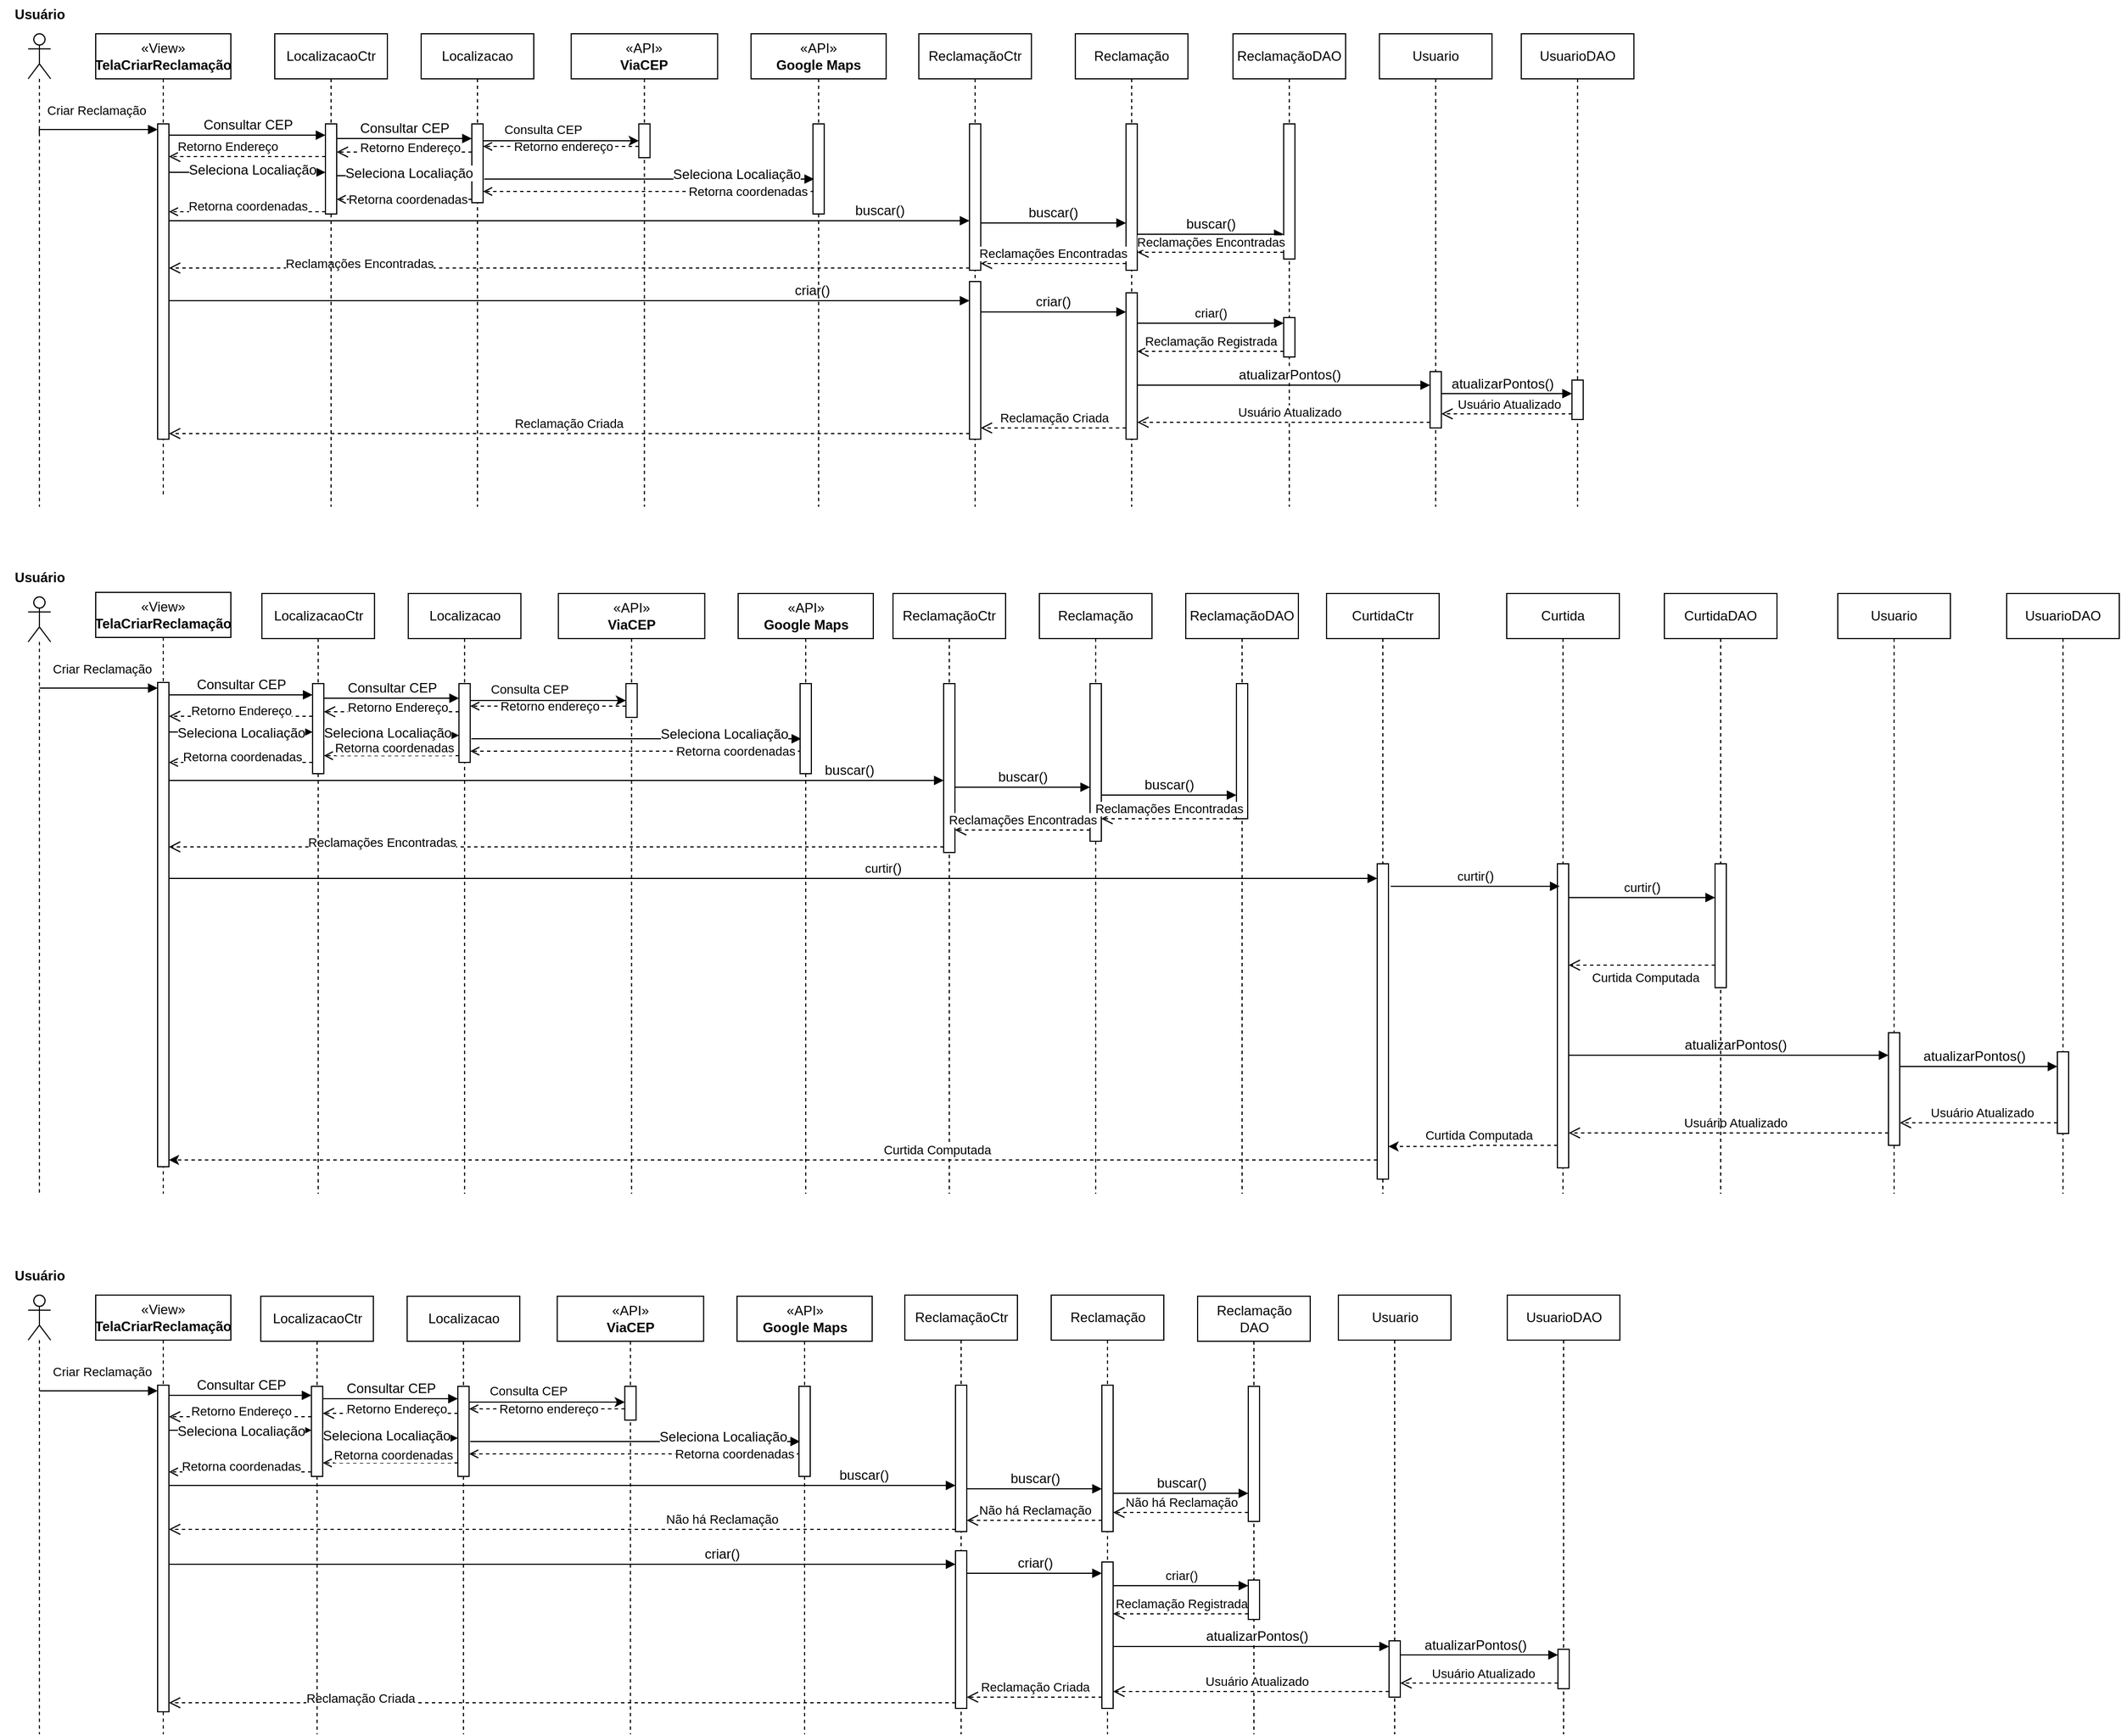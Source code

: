 <mxfile version="24.8.6">
  <diagram name="Página-1" id="Nm1Fz7t73D1OGTeDfmak">
    <mxGraphModel dx="3754" dy="1044" grid="1" gridSize="10" guides="1" tooltips="1" connect="1" arrows="1" fold="1" page="1" pageScale="1" pageWidth="827" pageHeight="1169" math="0" shadow="0">
      <root>
        <mxCell id="0" />
        <mxCell id="1" parent="0" />
        <mxCell id="8YJoVrMXhFkuWjcxH3iJ-1" value="" style="shape=umlLifeline;perimeter=lifelinePerimeter;whiteSpace=wrap;html=1;container=1;dropTarget=0;collapsible=0;recursiveResize=0;outlineConnect=0;portConstraint=eastwest;newEdgeStyle={&quot;curved&quot;:0,&quot;rounded&quot;:0};participant=umlActor;" parent="1" vertex="1">
          <mxGeometry x="-1629" y="200" width="20" height="420" as="geometry" />
        </mxCell>
        <mxCell id="8YJoVrMXhFkuWjcxH3iJ-2" value="«View»&lt;br&gt;&lt;b&gt;TelaCriarReclamação&lt;/b&gt;" style="shape=umlLifeline;perimeter=lifelinePerimeter;whiteSpace=wrap;html=1;container=1;dropTarget=0;collapsible=0;recursiveResize=0;outlineConnect=0;portConstraint=eastwest;newEdgeStyle={&quot;curved&quot;:0,&quot;rounded&quot;:0};" parent="1" vertex="1">
          <mxGeometry x="-1569" y="200" width="120" height="410" as="geometry" />
        </mxCell>
        <mxCell id="8YJoVrMXhFkuWjcxH3iJ-11" value="" style="html=1;points=[[0,0,0,0,5],[0,1,0,0,-5],[1,0,0,0,5],[1,1,0,0,-5]];perimeter=orthogonalPerimeter;outlineConnect=0;targetShapes=umlLifeline;portConstraint=eastwest;newEdgeStyle={&quot;curved&quot;:0,&quot;rounded&quot;:0};" parent="8YJoVrMXhFkuWjcxH3iJ-2" vertex="1">
          <mxGeometry x="55" y="80" width="10" height="280" as="geometry" />
        </mxCell>
        <mxCell id="8YJoVrMXhFkuWjcxH3iJ-3" value="&lt;span style=&quot;font-family: Helvetica; font-size: 12px; font-style: normal; font-variant-ligatures: normal; font-variant-caps: normal; font-weight: 400; letter-spacing: normal; orphans: 2; text-align: center; text-indent: 0px; text-transform: none; widows: 2; word-spacing: 0px; -webkit-text-stroke-width: 0px; white-space: nowrap; text-decoration-thickness: initial; text-decoration-style: initial; text-decoration-color: initial; float: none; display: inline !important;&quot;&gt;Reclamação&lt;/span&gt;" style="shape=umlLifeline;perimeter=lifelinePerimeter;whiteSpace=wrap;html=1;container=1;dropTarget=0;collapsible=0;recursiveResize=0;outlineConnect=0;portConstraint=eastwest;newEdgeStyle={&quot;curved&quot;:0,&quot;rounded&quot;:0};" parent="1" vertex="1">
          <mxGeometry x="-699.08" y="200" width="100" height="420" as="geometry" />
        </mxCell>
        <mxCell id="8YJoVrMXhFkuWjcxH3iJ-17" value="" style="html=1;points=[[0,0,0,0,5],[0,1,0,0,-5],[1,0,0,0,5],[1,1,0,0,-5]];perimeter=orthogonalPerimeter;outlineConnect=0;targetShapes=umlLifeline;portConstraint=eastwest;newEdgeStyle={&quot;curved&quot;:0,&quot;rounded&quot;:0};" parent="8YJoVrMXhFkuWjcxH3iJ-3" vertex="1">
          <mxGeometry x="45" y="230" width="10" height="130" as="geometry" />
        </mxCell>
        <mxCell id="Itz8E9hRGJA2VsY3wR06-3" value="" style="html=1;points=[[0,0,0,0,5],[0,1,0,0,-5],[1,0,0,0,5],[1,1,0,0,-5]];perimeter=orthogonalPerimeter;outlineConnect=0;targetShapes=umlLifeline;portConstraint=eastwest;newEdgeStyle={&quot;curved&quot;:0,&quot;rounded&quot;:0};" parent="8YJoVrMXhFkuWjcxH3iJ-3" vertex="1">
          <mxGeometry x="45" y="80" width="10" height="130" as="geometry" />
        </mxCell>
        <mxCell id="8YJoVrMXhFkuWjcxH3iJ-4" value="Reclamação&lt;span style=&quot;background-color: initial;&quot;&gt;DAO&lt;/span&gt;" style="shape=umlLifeline;perimeter=lifelinePerimeter;whiteSpace=wrap;html=1;container=1;dropTarget=0;collapsible=0;recursiveResize=0;outlineConnect=0;portConstraint=eastwest;newEdgeStyle={&quot;curved&quot;:0,&quot;rounded&quot;:0};" parent="1" vertex="1">
          <mxGeometry x="-559.08" y="200" width="100" height="420" as="geometry" />
        </mxCell>
        <mxCell id="8YJoVrMXhFkuWjcxH3iJ-21" value="" style="html=1;points=[[0,0,0,0,5],[0,1,0,0,-5],[1,0,0,0,5],[1,1,0,0,-5]];perimeter=orthogonalPerimeter;outlineConnect=0;targetShapes=umlLifeline;portConstraint=eastwest;newEdgeStyle={&quot;curved&quot;:0,&quot;rounded&quot;:0};" parent="8YJoVrMXhFkuWjcxH3iJ-4" vertex="1">
          <mxGeometry x="45" y="252" width="10" height="35" as="geometry" />
        </mxCell>
        <mxCell id="Itz8E9hRGJA2VsY3wR06-4" value="" style="html=1;points=[[0,0,0,0,5],[0,1,0,0,-5],[1,0,0,0,5],[1,1,0,0,-5]];perimeter=orthogonalPerimeter;outlineConnect=0;targetShapes=umlLifeline;portConstraint=eastwest;newEdgeStyle={&quot;curved&quot;:0,&quot;rounded&quot;:0};" parent="8YJoVrMXhFkuWjcxH3iJ-4" vertex="1">
          <mxGeometry x="45" y="80" width="10" height="120" as="geometry" />
        </mxCell>
        <mxCell id="8YJoVrMXhFkuWjcxH3iJ-5" value="&lt;span style=&quot;text-wrap: nowrap;&quot;&gt;ReclamaçãoCtr&lt;/span&gt;" style="shape=umlLifeline;perimeter=lifelinePerimeter;whiteSpace=wrap;html=1;container=1;dropTarget=0;collapsible=0;recursiveResize=0;outlineConnect=0;portConstraint=eastwest;newEdgeStyle={&quot;curved&quot;:0,&quot;rounded&quot;:0};" parent="1" vertex="1">
          <mxGeometry x="-838.08" y="200" width="100" height="420" as="geometry" />
        </mxCell>
        <mxCell id="8YJoVrMXhFkuWjcxH3iJ-14" value="" style="html=1;points=[[0,0,0,0,5],[0,1,0,0,-5],[1,0,0,0,5],[1,1,0,0,-5]];perimeter=orthogonalPerimeter;outlineConnect=0;targetShapes=umlLifeline;portConstraint=eastwest;newEdgeStyle={&quot;curved&quot;:0,&quot;rounded&quot;:0};" parent="8YJoVrMXhFkuWjcxH3iJ-5" vertex="1">
          <mxGeometry x="45" y="220" width="10" height="140" as="geometry" />
        </mxCell>
        <mxCell id="MWtMTN-vaptqBk0fMwmd-2" value="" style="html=1;points=[[0,0,0,0,5],[0,1,0,0,-5],[1,0,0,0,5],[1,1,0,0,-5]];perimeter=orthogonalPerimeter;outlineConnect=0;targetShapes=umlLifeline;portConstraint=eastwest;newEdgeStyle={&quot;curved&quot;:0,&quot;rounded&quot;:0};" parent="8YJoVrMXhFkuWjcxH3iJ-5" vertex="1">
          <mxGeometry x="45" y="80" width="10" height="130" as="geometry" />
        </mxCell>
        <mxCell id="8YJoVrMXhFkuWjcxH3iJ-6" value="Criar Reclamação" style="endArrow=block;endFill=1;html=1;edgeStyle=orthogonalEdgeStyle;align=left;verticalAlign=top;rounded=0;entryX=0;entryY=0;entryDx=0;entryDy=5;entryPerimeter=0;" parent="1" target="8YJoVrMXhFkuWjcxH3iJ-11" edge="1">
          <mxGeometry x="-0.808" y="30" relative="1" as="geometry">
            <mxPoint x="-1619.071" y="290" as="sourcePoint" />
            <mxPoint x="-1514" y="290" as="targetPoint" />
            <mxPoint as="offset" />
            <Array as="points">
              <mxPoint x="-1619" y="285" />
            </Array>
          </mxGeometry>
        </mxCell>
        <mxCell id="8YJoVrMXhFkuWjcxH3iJ-8" value="&lt;span style=&quot;font-family: Helvetica; font-size: 12px; font-style: normal; font-variant-ligatures: normal; font-variant-caps: normal; font-weight: 400; letter-spacing: normal; orphans: 2; text-align: center; text-indent: 0px; text-transform: none; widows: 2; word-spacing: 0px; -webkit-text-stroke-width: 0px; white-space: nowrap; text-decoration-thickness: initial; text-decoration-style: initial; text-decoration-color: initial; float: none; display: inline !important;&quot;&gt;Usuario&lt;/span&gt;" style="shape=umlLifeline;perimeter=lifelinePerimeter;whiteSpace=wrap;html=1;container=1;dropTarget=0;collapsible=0;recursiveResize=0;outlineConnect=0;portConstraint=eastwest;newEdgeStyle={&quot;curved&quot;:0,&quot;rounded&quot;:0};" parent="1" vertex="1">
          <mxGeometry x="-429.08" y="200" width="100" height="420" as="geometry" />
        </mxCell>
        <mxCell id="8YJoVrMXhFkuWjcxH3iJ-27" value="" style="html=1;points=[[0,0,0,0,5],[0,1,0,0,-5],[1,0,0,0,5],[1,1,0,0,-5]];perimeter=orthogonalPerimeter;outlineConnect=0;targetShapes=umlLifeline;portConstraint=eastwest;newEdgeStyle={&quot;curved&quot;:0,&quot;rounded&quot;:0};" parent="8YJoVrMXhFkuWjcxH3iJ-8" vertex="1">
          <mxGeometry x="45" y="300" width="10" height="50" as="geometry" />
        </mxCell>
        <mxCell id="8YJoVrMXhFkuWjcxH3iJ-9" value="&lt;span style=&quot;text-wrap: nowrap;&quot;&gt;Usuario&lt;/span&gt;DAO" style="shape=umlLifeline;perimeter=lifelinePerimeter;whiteSpace=wrap;html=1;container=1;dropTarget=0;collapsible=0;recursiveResize=0;outlineConnect=0;portConstraint=eastwest;newEdgeStyle={&quot;curved&quot;:0,&quot;rounded&quot;:0};" parent="1" vertex="1">
          <mxGeometry x="-303.08" y="200" width="100" height="420" as="geometry" />
        </mxCell>
        <mxCell id="8YJoVrMXhFkuWjcxH3iJ-30" value="" style="html=1;points=[[0,0,0,0,5],[0,1,0,0,-5],[1,0,0,0,5],[1,1,0,0,-5]];perimeter=orthogonalPerimeter;outlineConnect=0;targetShapes=umlLifeline;portConstraint=eastwest;newEdgeStyle={&quot;curved&quot;:0,&quot;rounded&quot;:0};" parent="8YJoVrMXhFkuWjcxH3iJ-9" vertex="1">
          <mxGeometry x="45" y="307.5" width="10" height="35" as="geometry" />
        </mxCell>
        <mxCell id="8YJoVrMXhFkuWjcxH3iJ-10" value="Usuário" style="text;align=center;fontStyle=1;verticalAlign=middle;spacingLeft=3;spacingRight=3;strokeColor=none;rotatable=0;points=[[0,0.5],[1,0.5]];portConstraint=eastwest;html=1;" parent="1" vertex="1">
          <mxGeometry x="-1654" y="170" width="70" height="26" as="geometry" />
        </mxCell>
        <mxCell id="8YJoVrMXhFkuWjcxH3iJ-18" value="&lt;span style=&quot;font-size: 12px; text-align: left;&quot;&gt;criar()&lt;/span&gt;" style="html=1;verticalAlign=bottom;endArrow=block;curved=0;rounded=0;" parent="1" edge="1">
          <mxGeometry relative="1" as="geometry">
            <mxPoint x="-783.08" y="447" as="sourcePoint" />
            <mxPoint as="offset" />
            <mxPoint x="-654.08" y="447" as="targetPoint" />
          </mxGeometry>
        </mxCell>
        <mxCell id="8YJoVrMXhFkuWjcxH3iJ-22" value="criar()" style="html=1;verticalAlign=bottom;endArrow=block;curved=0;rounded=0;entryX=0;entryY=0;entryDx=0;entryDy=5;" parent="1" target="8YJoVrMXhFkuWjcxH3iJ-21" edge="1">
          <mxGeometry relative="1" as="geometry">
            <mxPoint x="-644.08" y="457" as="sourcePoint" />
          </mxGeometry>
        </mxCell>
        <mxCell id="8YJoVrMXhFkuWjcxH3iJ-23" value="Reclamação Registrada" style="html=1;verticalAlign=bottom;endArrow=open;dashed=1;endSize=8;curved=0;rounded=0;exitX=0;exitY=1;exitDx=0;exitDy=-5;" parent="1" source="8YJoVrMXhFkuWjcxH3iJ-21" edge="1">
          <mxGeometry relative="1" as="geometry">
            <mxPoint x="-644.08" y="482" as="targetPoint" />
          </mxGeometry>
        </mxCell>
        <mxCell id="8YJoVrMXhFkuWjcxH3iJ-28" value="&lt;span style=&quot;font-size: 12px; text-align: left;&quot;&gt;atualizarPontos()&lt;/span&gt;" style="html=1;verticalAlign=bottom;endArrow=block;curved=0;rounded=0;entryX=0;entryY=0;entryDx=0;entryDy=5;entryPerimeter=0;" parent="1" edge="1">
          <mxGeometry x="0.042" relative="1" as="geometry">
            <mxPoint x="-644.08" y="512" as="sourcePoint" />
            <mxPoint as="offset" />
            <mxPoint x="-384.08" y="512" as="targetPoint" />
            <Array as="points" />
          </mxGeometry>
        </mxCell>
        <mxCell id="8YJoVrMXhFkuWjcxH3iJ-31" value="&lt;span style=&quot;font-size: 12px; text-align: left;&quot;&gt;atualizarPontos()&lt;/span&gt;" style="html=1;verticalAlign=bottom;endArrow=block;curved=0;rounded=0;entryX=0;entryY=0;entryDx=0;entryDy=5;" parent="1" edge="1">
          <mxGeometry x="-0.06" relative="1" as="geometry">
            <mxPoint x="-374.08" y="519.5" as="sourcePoint" />
            <mxPoint as="offset" />
            <mxPoint x="-258.08" y="519.5" as="targetPoint" />
          </mxGeometry>
        </mxCell>
        <mxCell id="8YJoVrMXhFkuWjcxH3iJ-19" value="Reclamação Criada" style="html=1;verticalAlign=bottom;endArrow=open;dashed=1;endSize=8;curved=0;rounded=0;" parent="1" source="8YJoVrMXhFkuWjcxH3iJ-17" edge="1">
          <mxGeometry x="-0.005" relative="1" as="geometry">
            <mxPoint x="-783.08" y="550" as="targetPoint" />
            <mxPoint as="offset" />
            <mxPoint x="-663.08" y="550.0" as="sourcePoint" />
            <Array as="points">
              <mxPoint x="-723.08" y="550" />
            </Array>
          </mxGeometry>
        </mxCell>
        <mxCell id="8YJoVrMXhFkuWjcxH3iJ-16" value="Reclamação Criada" style="html=1;verticalAlign=bottom;endArrow=open;dashed=1;endSize=8;curved=0;rounded=0;exitX=0;exitY=1;exitDx=0;exitDy=-5;entryX=1;entryY=1;entryDx=0;entryDy=-5;entryPerimeter=0;exitPerimeter=0;" parent="1" source="8YJoVrMXhFkuWjcxH3iJ-14" target="8YJoVrMXhFkuWjcxH3iJ-11" edge="1">
          <mxGeometry relative="1" as="geometry">
            <mxPoint x="-1504" y="550.0" as="targetPoint" />
            <mxPoint x="-1374" y="550.0" as="sourcePoint" />
          </mxGeometry>
        </mxCell>
        <mxCell id="Itz8E9hRGJA2VsY3wR06-1" value="Usuário Atualizado" style="html=1;verticalAlign=bottom;endArrow=open;dashed=1;endSize=8;curved=0;rounded=0;exitX=0;exitY=1;exitDx=0;exitDy=-5;exitPerimeter=0;" parent="1" source="8YJoVrMXhFkuWjcxH3iJ-27" target="8YJoVrMXhFkuWjcxH3iJ-17" edge="1">
          <mxGeometry x="-0.042" relative="1" as="geometry">
            <mxPoint x="-648.08" y="545" as="targetPoint" />
            <mxPoint as="offset" />
            <mxPoint x="-408.08" y="545" as="sourcePoint" />
          </mxGeometry>
        </mxCell>
        <mxCell id="Itz8E9hRGJA2VsY3wR06-2" value="Usuário Atualizado" style="html=1;verticalAlign=bottom;endArrow=open;dashed=1;endSize=8;curved=0;rounded=0;exitX=0;exitY=1;exitDx=0;exitDy=-5;exitPerimeter=0;" parent="1" source="8YJoVrMXhFkuWjcxH3iJ-30" target="8YJoVrMXhFkuWjcxH3iJ-27" edge="1">
          <mxGeometry x="-0.042" relative="1" as="geometry">
            <mxPoint x="-473.08" y="597" as="targetPoint" />
            <mxPoint as="offset" />
            <mxPoint x="-233.08" y="597" as="sourcePoint" />
          </mxGeometry>
        </mxCell>
        <mxCell id="Itz8E9hRGJA2VsY3wR06-7" value="&lt;span style=&quot;font-size: 12px; text-align: left;&quot;&gt;criar()&lt;/span&gt;" style="html=1;verticalAlign=bottom;endArrow=block;curved=0;rounded=0;" parent="1" edge="1">
          <mxGeometry x="0.605" relative="1" as="geometry">
            <mxPoint x="-1504" y="437" as="sourcePoint" />
            <mxPoint as="offset" />
            <mxPoint x="-793.08" y="437" as="targetPoint" />
          </mxGeometry>
        </mxCell>
        <mxCell id="Itz8E9hRGJA2VsY3wR06-8" value="&lt;span style=&quot;font-size: 12px; text-align: left;&quot;&gt;buscar()&lt;/span&gt;" style="html=1;verticalAlign=bottom;endArrow=block;curved=0;rounded=0;" parent="1" edge="1">
          <mxGeometry x="0.773" relative="1" as="geometry">
            <mxPoint x="-1503.5" y="366" as="sourcePoint" />
            <mxPoint as="offset" />
            <mxPoint x="-793.08" y="366" as="targetPoint" />
          </mxGeometry>
        </mxCell>
        <mxCell id="Itz8E9hRGJA2VsY3wR06-10" value="&lt;span style=&quot;font-size: 12px; text-align: left;&quot;&gt;buscar()&lt;/span&gt;" style="html=1;verticalAlign=bottom;endArrow=block;curved=0;rounded=0;" parent="1" edge="1">
          <mxGeometry relative="1" as="geometry">
            <mxPoint x="-783.08" y="368" as="sourcePoint" />
            <mxPoint as="offset" />
            <mxPoint x="-654.08" y="368" as="targetPoint" />
          </mxGeometry>
        </mxCell>
        <mxCell id="Itz8E9hRGJA2VsY3wR06-11" value="&lt;span style=&quot;font-size: 12px; text-align: left;&quot;&gt;buscar()&lt;/span&gt;" style="html=1;verticalAlign=bottom;endArrow=block;curved=0;rounded=0;" parent="1" edge="1">
          <mxGeometry relative="1" as="geometry">
            <mxPoint x="-644.08" y="378" as="sourcePoint" />
            <mxPoint as="offset" />
            <mxPoint x="-514.08" y="378" as="targetPoint" />
          </mxGeometry>
        </mxCell>
        <mxCell id="Itz8E9hRGJA2VsY3wR06-12" value="Reclamações Encontradas" style="html=1;verticalAlign=bottom;endArrow=open;dashed=1;endSize=8;curved=0;rounded=0;" parent="1" edge="1">
          <mxGeometry relative="1" as="geometry">
            <mxPoint x="-644.08" y="394" as="targetPoint" />
            <mxPoint x="-514.08" y="394" as="sourcePoint" />
          </mxGeometry>
        </mxCell>
        <mxCell id="Itz8E9hRGJA2VsY3wR06-13" value="Reclamações Encontradas" style="html=1;verticalAlign=bottom;endArrow=open;dashed=1;endSize=8;curved=0;rounded=0;" parent="1" edge="1">
          <mxGeometry relative="1" as="geometry">
            <mxPoint x="-783.08" y="404" as="targetPoint" />
            <mxPoint x="-654.08" y="404" as="sourcePoint" />
          </mxGeometry>
        </mxCell>
        <mxCell id="Itz8E9hRGJA2VsY3wR06-14" value="Reclamações Encontradas" style="html=1;verticalAlign=bottom;endArrow=open;dashed=1;endSize=8;curved=0;rounded=0;exitX=0;exitY=1;exitDx=0;exitDy=-5;exitPerimeter=0;" parent="1" edge="1">
          <mxGeometry x="0.524" y="5" relative="1" as="geometry">
            <mxPoint x="-1504" y="408" as="targetPoint" />
            <mxPoint x="-793.08" y="408" as="sourcePoint" />
            <mxPoint as="offset" />
          </mxGeometry>
        </mxCell>
        <mxCell id="Itz8E9hRGJA2VsY3wR06-51" value="" style="shape=umlLifeline;perimeter=lifelinePerimeter;whiteSpace=wrap;html=1;container=1;dropTarget=0;collapsible=0;recursiveResize=0;outlineConnect=0;portConstraint=eastwest;newEdgeStyle={&quot;curved&quot;:0,&quot;rounded&quot;:0};participant=umlActor;" parent="1" vertex="1">
          <mxGeometry x="-1629" y="1320" width="20" height="390" as="geometry" />
        </mxCell>
        <mxCell id="Itz8E9hRGJA2VsY3wR06-52" value="«View»&lt;br&gt;&lt;b&gt;TelaCriarReclamação&lt;/b&gt;" style="shape=umlLifeline;perimeter=lifelinePerimeter;whiteSpace=wrap;html=1;container=1;dropTarget=0;collapsible=0;recursiveResize=0;outlineConnect=0;portConstraint=eastwest;newEdgeStyle={&quot;curved&quot;:0,&quot;rounded&quot;:0};" parent="1" vertex="1">
          <mxGeometry x="-1569" y="1320" width="120" height="390" as="geometry" />
        </mxCell>
        <mxCell id="Itz8E9hRGJA2VsY3wR06-53" value="" style="html=1;points=[[0,0,0,0,5],[0,1,0,0,-5],[1,0,0,0,5],[1,1,0,0,-5]];perimeter=orthogonalPerimeter;outlineConnect=0;targetShapes=umlLifeline;portConstraint=eastwest;newEdgeStyle={&quot;curved&quot;:0,&quot;rounded&quot;:0};" parent="Itz8E9hRGJA2VsY3wR06-52" vertex="1">
          <mxGeometry x="55" y="80" width="10" height="290" as="geometry" />
        </mxCell>
        <mxCell id="Itz8E9hRGJA2VsY3wR06-54" value="&lt;span style=&quot;font-family: Helvetica; font-size: 12px; font-style: normal; font-variant-ligatures: normal; font-variant-caps: normal; font-weight: 400; letter-spacing: normal; orphans: 2; text-align: center; text-indent: 0px; text-transform: none; widows: 2; word-spacing: 0px; -webkit-text-stroke-width: 0px; white-space: nowrap; text-decoration-thickness: initial; text-decoration-style: initial; text-decoration-color: initial; float: none; display: inline !important;&quot;&gt;Reclamação&lt;/span&gt;" style="shape=umlLifeline;perimeter=lifelinePerimeter;whiteSpace=wrap;html=1;container=1;dropTarget=0;collapsible=0;recursiveResize=0;outlineConnect=0;portConstraint=eastwest;newEdgeStyle={&quot;curved&quot;:0,&quot;rounded&quot;:0};" parent="1" vertex="1">
          <mxGeometry x="-720.5" y="1320" width="100" height="390" as="geometry" />
        </mxCell>
        <mxCell id="Itz8E9hRGJA2VsY3wR06-55" value="" style="html=1;points=[[0,0,0,0,5],[0,1,0,0,-5],[1,0,0,0,5],[1,1,0,0,-5]];perimeter=orthogonalPerimeter;outlineConnect=0;targetShapes=umlLifeline;portConstraint=eastwest;newEdgeStyle={&quot;curved&quot;:0,&quot;rounded&quot;:0};" parent="Itz8E9hRGJA2VsY3wR06-54" vertex="1">
          <mxGeometry x="45" y="237" width="10" height="130" as="geometry" />
        </mxCell>
        <mxCell id="Itz8E9hRGJA2VsY3wR06-56" value="" style="html=1;points=[[0,0,0,0,5],[0,1,0,0,-5],[1,0,0,0,5],[1,1,0,0,-5]];perimeter=orthogonalPerimeter;outlineConnect=0;targetShapes=umlLifeline;portConstraint=eastwest;newEdgeStyle={&quot;curved&quot;:0,&quot;rounded&quot;:0};" parent="Itz8E9hRGJA2VsY3wR06-54" vertex="1">
          <mxGeometry x="45" y="80" width="10" height="130" as="geometry" />
        </mxCell>
        <mxCell id="Itz8E9hRGJA2VsY3wR06-57" value="Reclamação&lt;div&gt;DAO&lt;/div&gt;" style="shape=umlLifeline;perimeter=lifelinePerimeter;whiteSpace=wrap;html=1;container=1;dropTarget=0;collapsible=0;recursiveResize=0;outlineConnect=0;portConstraint=eastwest;newEdgeStyle={&quot;curved&quot;:0,&quot;rounded&quot;:0};" parent="1" vertex="1">
          <mxGeometry x="-590.5" y="1321" width="100" height="389" as="geometry" />
        </mxCell>
        <mxCell id="Itz8E9hRGJA2VsY3wR06-58" value="" style="html=1;points=[[0,0,0,0,5],[0,1,0,0,-5],[1,0,0,0,5],[1,1,0,0,-5]];perimeter=orthogonalPerimeter;outlineConnect=0;targetShapes=umlLifeline;portConstraint=eastwest;newEdgeStyle={&quot;curved&quot;:0,&quot;rounded&quot;:0};" parent="Itz8E9hRGJA2VsY3wR06-57" vertex="1">
          <mxGeometry x="45" y="252" width="10" height="35" as="geometry" />
        </mxCell>
        <mxCell id="Itz8E9hRGJA2VsY3wR06-59" value="" style="html=1;points=[[0,0,0,0,5],[0,1,0,0,-5],[1,0,0,0,5],[1,1,0,0,-5]];perimeter=orthogonalPerimeter;outlineConnect=0;targetShapes=umlLifeline;portConstraint=eastwest;newEdgeStyle={&quot;curved&quot;:0,&quot;rounded&quot;:0};" parent="Itz8E9hRGJA2VsY3wR06-57" vertex="1">
          <mxGeometry x="45" y="80" width="10" height="120" as="geometry" />
        </mxCell>
        <mxCell id="Itz8E9hRGJA2VsY3wR06-60" value="&lt;span style=&quot;text-wrap: nowrap;&quot;&gt;ReclamaçãoCtr&lt;/span&gt;" style="shape=umlLifeline;perimeter=lifelinePerimeter;whiteSpace=wrap;html=1;container=1;dropTarget=0;collapsible=0;recursiveResize=0;outlineConnect=0;portConstraint=eastwest;newEdgeStyle={&quot;curved&quot;:0,&quot;rounded&quot;:0};" parent="1" vertex="1">
          <mxGeometry x="-850.5" y="1320" width="100" height="390" as="geometry" />
        </mxCell>
        <mxCell id="Itz8E9hRGJA2VsY3wR06-61" value="" style="html=1;points=[[0,0,0,0,5],[0,1,0,0,-5],[1,0,0,0,5],[1,1,0,0,-5]];perimeter=orthogonalPerimeter;outlineConnect=0;targetShapes=umlLifeline;portConstraint=eastwest;newEdgeStyle={&quot;curved&quot;:0,&quot;rounded&quot;:0};" parent="Itz8E9hRGJA2VsY3wR06-60" vertex="1">
          <mxGeometry x="45" y="227" width="10" height="140" as="geometry" />
        </mxCell>
        <mxCell id="Itz8E9hRGJA2VsY3wR06-62" value="" style="html=1;points=[[0,0,0,0,5],[0,1,0,0,-5],[1,0,0,0,5],[1,1,0,0,-5]];perimeter=orthogonalPerimeter;outlineConnect=0;targetShapes=umlLifeline;portConstraint=eastwest;newEdgeStyle={&quot;curved&quot;:0,&quot;rounded&quot;:0};" parent="Itz8E9hRGJA2VsY3wR06-60" vertex="1">
          <mxGeometry x="45" y="80" width="10" height="130" as="geometry" />
        </mxCell>
        <mxCell id="Itz8E9hRGJA2VsY3wR06-63" value="Criar Reclamação" style="endArrow=block;endFill=1;html=1;edgeStyle=orthogonalEdgeStyle;align=left;verticalAlign=top;rounded=0;entryX=-0.166;entryY=0.047;entryDx=0;entryDy=0;entryPerimeter=0;" parent="1" edge="1">
          <mxGeometry x="-0.808" y="30" relative="1" as="geometry">
            <mxPoint x="-1619.071" y="1405" as="sourcePoint" />
            <mxPoint x="-1514" y="1405" as="targetPoint" />
            <mxPoint as="offset" />
            <Array as="points">
              <mxPoint x="-1534" y="1405" />
              <mxPoint x="-1534" y="1405" />
            </Array>
          </mxGeometry>
        </mxCell>
        <mxCell id="Itz8E9hRGJA2VsY3wR06-64" value="&lt;span style=&quot;font-family: Helvetica; font-size: 12px; font-style: normal; font-variant-ligatures: normal; font-variant-caps: normal; font-weight: 400; letter-spacing: normal; orphans: 2; text-align: center; text-indent: 0px; text-transform: none; widows: 2; word-spacing: 0px; -webkit-text-stroke-width: 0px; white-space: nowrap; text-decoration-thickness: initial; text-decoration-style: initial; text-decoration-color: initial; float: none; display: inline !important;&quot;&gt;Usuario&lt;/span&gt;" style="shape=umlLifeline;perimeter=lifelinePerimeter;whiteSpace=wrap;html=1;container=1;dropTarget=0;collapsible=0;recursiveResize=0;outlineConnect=0;portConstraint=eastwest;newEdgeStyle={&quot;curved&quot;:0,&quot;rounded&quot;:0};" parent="1" vertex="1">
          <mxGeometry x="-465.5" y="1320" width="100" height="390" as="geometry" />
        </mxCell>
        <mxCell id="Itz8E9hRGJA2VsY3wR06-65" value="" style="html=1;points=[[0,0,0,0,5],[0,1,0,0,-5],[1,0,0,0,5],[1,1,0,0,-5]];perimeter=orthogonalPerimeter;outlineConnect=0;targetShapes=umlLifeline;portConstraint=eastwest;newEdgeStyle={&quot;curved&quot;:0,&quot;rounded&quot;:0};" parent="Itz8E9hRGJA2VsY3wR06-64" vertex="1">
          <mxGeometry x="45" y="307" width="10" height="50" as="geometry" />
        </mxCell>
        <mxCell id="Itz8E9hRGJA2VsY3wR06-66" value="&lt;span style=&quot;text-wrap: nowrap;&quot;&gt;Usuario&lt;/span&gt;DAO" style="shape=umlLifeline;perimeter=lifelinePerimeter;whiteSpace=wrap;html=1;container=1;dropTarget=0;collapsible=0;recursiveResize=0;outlineConnect=0;portConstraint=eastwest;newEdgeStyle={&quot;curved&quot;:0,&quot;rounded&quot;:0};" parent="1" vertex="1">
          <mxGeometry x="-315.5" y="1320" width="100" height="390" as="geometry" />
        </mxCell>
        <mxCell id="Itz8E9hRGJA2VsY3wR06-67" value="" style="html=1;points=[[0,0,0,0,5],[0,1,0,0,-5],[1,0,0,0,5],[1,1,0,0,-5]];perimeter=orthogonalPerimeter;outlineConnect=0;targetShapes=umlLifeline;portConstraint=eastwest;newEdgeStyle={&quot;curved&quot;:0,&quot;rounded&quot;:0};" parent="Itz8E9hRGJA2VsY3wR06-66" vertex="1">
          <mxGeometry x="45" y="314.5" width="10" height="35" as="geometry" />
        </mxCell>
        <mxCell id="Itz8E9hRGJA2VsY3wR06-68" value="Usuário" style="text;align=center;fontStyle=1;verticalAlign=middle;spacingLeft=3;spacingRight=3;strokeColor=none;rotatable=0;points=[[0,0.5],[1,0.5]];portConstraint=eastwest;html=1;" parent="1" vertex="1">
          <mxGeometry x="-1654" y="1290" width="70" height="26" as="geometry" />
        </mxCell>
        <mxCell id="Itz8E9hRGJA2VsY3wR06-69" value="&lt;span style=&quot;font-size: 12px; text-align: left;&quot;&gt;criar()&lt;/span&gt;" style="html=1;verticalAlign=bottom;endArrow=block;curved=0;rounded=0;" parent="1" edge="1">
          <mxGeometry relative="1" as="geometry">
            <mxPoint x="-795.5" y="1567" as="sourcePoint" />
            <mxPoint as="offset" />
            <mxPoint x="-675.5" y="1567" as="targetPoint" />
          </mxGeometry>
        </mxCell>
        <mxCell id="Itz8E9hRGJA2VsY3wR06-70" value="criar()" style="html=1;verticalAlign=bottom;endArrow=block;curved=0;rounded=0;entryX=0;entryY=0;entryDx=0;entryDy=5;" parent="1" source="Itz8E9hRGJA2VsY3wR06-55" target="Itz8E9hRGJA2VsY3wR06-58" edge="1">
          <mxGeometry relative="1" as="geometry">
            <mxPoint x="-585.5" y="1522" as="sourcePoint" />
          </mxGeometry>
        </mxCell>
        <mxCell id="Itz8E9hRGJA2VsY3wR06-71" value="Reclamação Registrada" style="html=1;verticalAlign=bottom;endArrow=open;dashed=1;endSize=8;curved=0;rounded=0;exitX=0;exitY=1;exitDx=0;exitDy=-5;" parent="1" source="Itz8E9hRGJA2VsY3wR06-58" target="Itz8E9hRGJA2VsY3wR06-55" edge="1">
          <mxGeometry relative="1" as="geometry">
            <mxPoint x="-650.5" y="1542" as="targetPoint" />
          </mxGeometry>
        </mxCell>
        <mxCell id="Itz8E9hRGJA2VsY3wR06-72" value="&lt;span style=&quot;font-size: 12px; text-align: left;&quot;&gt;atualizarPontos()&lt;/span&gt;" style="html=1;verticalAlign=bottom;endArrow=block;curved=0;rounded=0;entryX=0;entryY=0;entryDx=0;entryDy=5;entryPerimeter=0;" parent="1" source="Itz8E9hRGJA2VsY3wR06-55" target="Itz8E9hRGJA2VsY3wR06-65" edge="1">
          <mxGeometry x="0.042" relative="1" as="geometry">
            <mxPoint x="-445.5" y="1572" as="sourcePoint" />
            <mxPoint as="offset" />
            <mxPoint x="-445.5" y="1627" as="targetPoint" />
            <Array as="points" />
          </mxGeometry>
        </mxCell>
        <mxCell id="Itz8E9hRGJA2VsY3wR06-73" value="&lt;span style=&quot;font-size: 12px; text-align: left;&quot;&gt;atualizarPontos()&lt;/span&gt;" style="html=1;verticalAlign=bottom;endArrow=block;curved=0;rounded=0;entryX=0;entryY=0;entryDx=0;entryDy=5;" parent="1" source="Itz8E9hRGJA2VsY3wR06-65" target="Itz8E9hRGJA2VsY3wR06-67" edge="1">
          <mxGeometry x="-0.055" relative="1" as="geometry">
            <mxPoint x="-299.5" y="1592" as="sourcePoint" />
            <mxPoint as="offset" />
          </mxGeometry>
        </mxCell>
        <mxCell id="Itz8E9hRGJA2VsY3wR06-74" value="Reclamação Criada" style="html=1;verticalAlign=bottom;endArrow=open;dashed=1;endSize=8;curved=0;rounded=0;exitX=0;exitY=1;exitDx=0;exitDy=-5;" parent="1" edge="1">
          <mxGeometry x="-0.005" relative="1" as="geometry">
            <mxPoint x="-795.5" y="1677" as="targetPoint" />
            <mxPoint as="offset" />
            <mxPoint x="-675.5" y="1677.0" as="sourcePoint" />
            <Array as="points">
              <mxPoint x="-735.5" y="1677" />
            </Array>
          </mxGeometry>
        </mxCell>
        <mxCell id="Itz8E9hRGJA2VsY3wR06-75" value="Reclamação Criada" style="html=1;verticalAlign=bottom;endArrow=open;dashed=1;endSize=8;curved=0;rounded=0;exitX=0;exitY=1;exitDx=0;exitDy=-5;exitPerimeter=0;" parent="1" source="Itz8E9hRGJA2VsY3wR06-61" target="Itz8E9hRGJA2VsY3wR06-53" edge="1">
          <mxGeometry x="0.51" y="5" relative="1" as="geometry">
            <mxPoint x="-1490" y="1682" as="targetPoint" />
            <mxPoint x="-1360" y="1677" as="sourcePoint" />
            <mxPoint x="-1" as="offset" />
          </mxGeometry>
        </mxCell>
        <mxCell id="Itz8E9hRGJA2VsY3wR06-76" value="Usuário Atualizado" style="html=1;verticalAlign=bottom;endArrow=open;dashed=1;endSize=8;curved=0;rounded=0;exitX=0;exitY=1;exitDx=0;exitDy=-5;exitPerimeter=0;" parent="1" source="Itz8E9hRGJA2VsY3wR06-65" target="Itz8E9hRGJA2VsY3wR06-55" edge="1">
          <mxGeometry x="-0.042" relative="1" as="geometry">
            <mxPoint x="-660.5" y="1672" as="targetPoint" />
            <mxPoint as="offset" />
            <mxPoint x="-420.5" y="1672" as="sourcePoint" />
          </mxGeometry>
        </mxCell>
        <mxCell id="Itz8E9hRGJA2VsY3wR06-77" value="Usuário Atualizado" style="html=1;verticalAlign=bottom;endArrow=open;dashed=1;endSize=8;curved=0;rounded=0;exitX=0;exitY=1;exitDx=0;exitDy=-5;exitPerimeter=0;" parent="1" source="Itz8E9hRGJA2VsY3wR06-67" target="Itz8E9hRGJA2VsY3wR06-65" edge="1">
          <mxGeometry x="-0.042" relative="1" as="geometry">
            <mxPoint x="-485.5" y="1724" as="targetPoint" />
            <mxPoint as="offset" />
            <mxPoint x="-245.5" y="1724" as="sourcePoint" />
          </mxGeometry>
        </mxCell>
        <mxCell id="Itz8E9hRGJA2VsY3wR06-78" value="&lt;span style=&quot;font-size: 12px; text-align: left;&quot;&gt;criar()&lt;/span&gt;" style="html=1;verticalAlign=bottom;endArrow=block;curved=0;rounded=0;" parent="1" edge="1">
          <mxGeometry x="0.407" relative="1" as="geometry">
            <mxPoint x="-1504" y="1559" as="sourcePoint" />
            <mxPoint x="-1" as="offset" />
            <mxPoint x="-805.5" y="1559" as="targetPoint" />
          </mxGeometry>
        </mxCell>
        <mxCell id="Itz8E9hRGJA2VsY3wR06-79" value="&lt;span style=&quot;font-size: 12px; text-align: left;&quot;&gt;buscar()&lt;/span&gt;" style="html=1;verticalAlign=bottom;endArrow=block;curved=0;rounded=0;" parent="1" source="Itz8E9hRGJA2VsY3wR06-53" edge="1">
          <mxGeometry x="0.767" relative="1" as="geometry">
            <mxPoint x="-1500" y="1489" as="sourcePoint" />
            <mxPoint as="offset" />
            <mxPoint x="-805.5" y="1489" as="targetPoint" />
            <Array as="points">
              <mxPoint x="-1286" y="1489" />
            </Array>
          </mxGeometry>
        </mxCell>
        <mxCell id="Itz8E9hRGJA2VsY3wR06-80" value="&lt;span style=&quot;font-size: 12px; text-align: left;&quot;&gt;buscar()&lt;/span&gt;" style="html=1;verticalAlign=bottom;endArrow=block;curved=0;rounded=0;" parent="1" edge="1">
          <mxGeometry relative="1" as="geometry">
            <mxPoint x="-795.5" y="1492" as="sourcePoint" />
            <mxPoint as="offset" />
            <mxPoint x="-675.5" y="1492" as="targetPoint" />
          </mxGeometry>
        </mxCell>
        <mxCell id="Itz8E9hRGJA2VsY3wR06-81" value="&lt;span style=&quot;font-size: 12px; text-align: left;&quot;&gt;buscar()&lt;/span&gt;" style="html=1;verticalAlign=bottom;endArrow=block;curved=0;rounded=0;" parent="1" edge="1">
          <mxGeometry relative="1" as="geometry">
            <mxPoint x="-665.5" y="1496" as="sourcePoint" />
            <mxPoint as="offset" />
            <mxPoint x="-545.5" y="1496" as="targetPoint" />
          </mxGeometry>
        </mxCell>
        <mxCell id="Itz8E9hRGJA2VsY3wR06-82" value="Não há Reclamação" style="html=1;verticalAlign=bottom;endArrow=open;dashed=1;endSize=8;curved=0;rounded=0;" parent="1" edge="1">
          <mxGeometry relative="1" as="geometry">
            <mxPoint x="-665.5" y="1513" as="targetPoint" />
            <mxPoint x="-545.5" y="1513" as="sourcePoint" />
            <mxPoint as="offset" />
          </mxGeometry>
        </mxCell>
        <mxCell id="Itz8E9hRGJA2VsY3wR06-83" value="Não há Reclamação" style="html=1;verticalAlign=bottom;endArrow=open;dashed=1;endSize=8;curved=0;rounded=0;" parent="1" edge="1">
          <mxGeometry relative="1" as="geometry">
            <mxPoint x="-795.5" y="1520" as="targetPoint" />
            <mxPoint x="-675.5" y="1520" as="sourcePoint" />
          </mxGeometry>
        </mxCell>
        <mxCell id="Itz8E9hRGJA2VsY3wR06-84" value="Não há Reclamação" style="html=1;verticalAlign=bottom;endArrow=open;dashed=1;endSize=8;curved=0;rounded=0;exitX=0;exitY=1;exitDx=0;exitDy=-5;exitPerimeter=0;" parent="1" edge="1">
          <mxGeometry x="-0.407" relative="1" as="geometry">
            <mxPoint x="-1504" y="1528" as="targetPoint" />
            <mxPoint x="-805.5" y="1528" as="sourcePoint" />
            <mxPoint x="-1" as="offset" />
          </mxGeometry>
        </mxCell>
        <mxCell id="P6x3jyLfoVuhS7O4_xyp-36" value="" style="shape=umlLifeline;perimeter=lifelinePerimeter;whiteSpace=wrap;html=1;container=1;dropTarget=0;collapsible=0;recursiveResize=0;outlineConnect=0;portConstraint=eastwest;newEdgeStyle={&quot;curved&quot;:0,&quot;rounded&quot;:0};participant=umlActor;" parent="1" vertex="1">
          <mxGeometry x="-1629" y="700" width="20" height="530" as="geometry" />
        </mxCell>
        <mxCell id="P6x3jyLfoVuhS7O4_xyp-39" value="&lt;span style=&quot;font-family: Helvetica; font-size: 12px; font-style: normal; font-variant-ligatures: normal; font-variant-caps: normal; font-weight: 400; letter-spacing: normal; orphans: 2; text-align: center; text-indent: 0px; text-transform: none; widows: 2; word-spacing: 0px; -webkit-text-stroke-width: 0px; white-space: nowrap; text-decoration-thickness: initial; text-decoration-style: initial; text-decoration-color: initial; float: none; display: inline !important;&quot;&gt;Reclamação&lt;/span&gt;" style="shape=umlLifeline;perimeter=lifelinePerimeter;whiteSpace=wrap;html=1;container=1;dropTarget=0;collapsible=0;recursiveResize=0;outlineConnect=0;portConstraint=eastwest;newEdgeStyle={&quot;curved&quot;:0,&quot;rounded&quot;:0};" parent="1" vertex="1">
          <mxGeometry x="-731" y="697" width="100" height="533" as="geometry" />
        </mxCell>
        <mxCell id="P6x3jyLfoVuhS7O4_xyp-41" value="" style="html=1;points=[[0,0,0,0,5],[0,1,0,0,-5],[1,0,0,0,5],[1,1,0,0,-5]];perimeter=orthogonalPerimeter;outlineConnect=0;targetShapes=umlLifeline;portConstraint=eastwest;newEdgeStyle={&quot;curved&quot;:0,&quot;rounded&quot;:0};" parent="P6x3jyLfoVuhS7O4_xyp-39" vertex="1">
          <mxGeometry x="45" y="80" width="10" height="140" as="geometry" />
        </mxCell>
        <mxCell id="P6x3jyLfoVuhS7O4_xyp-42" value="ReclamaçãoDAO" style="shape=umlLifeline;perimeter=lifelinePerimeter;whiteSpace=wrap;html=1;container=1;dropTarget=0;collapsible=0;recursiveResize=0;outlineConnect=0;portConstraint=eastwest;newEdgeStyle={&quot;curved&quot;:0,&quot;rounded&quot;:0};" parent="1" vertex="1">
          <mxGeometry x="-601" y="697" width="100" height="533" as="geometry" />
        </mxCell>
        <mxCell id="P6x3jyLfoVuhS7O4_xyp-44" value="" style="html=1;points=[[0,0,0,0,5],[0,1,0,0,-5],[1,0,0,0,5],[1,1,0,0,-5]];perimeter=orthogonalPerimeter;outlineConnect=0;targetShapes=umlLifeline;portConstraint=eastwest;newEdgeStyle={&quot;curved&quot;:0,&quot;rounded&quot;:0};" parent="P6x3jyLfoVuhS7O4_xyp-42" vertex="1">
          <mxGeometry x="45" y="80" width="10" height="120" as="geometry" />
        </mxCell>
        <mxCell id="P6x3jyLfoVuhS7O4_xyp-45" value="&lt;span style=&quot;text-wrap: nowrap;&quot;&gt;ReclamaçãoCtr&lt;/span&gt;" style="shape=umlLifeline;perimeter=lifelinePerimeter;whiteSpace=wrap;html=1;container=1;dropTarget=0;collapsible=0;recursiveResize=0;outlineConnect=0;portConstraint=eastwest;newEdgeStyle={&quot;curved&quot;:0,&quot;rounded&quot;:0};" parent="1" vertex="1">
          <mxGeometry x="-861" y="697" width="100" height="533" as="geometry" />
        </mxCell>
        <mxCell id="P6x3jyLfoVuhS7O4_xyp-47" value="" style="html=1;points=[[0,0,0,0,5],[0,1,0,0,-5],[1,0,0,0,5],[1,1,0,0,-5]];perimeter=orthogonalPerimeter;outlineConnect=0;targetShapes=umlLifeline;portConstraint=eastwest;newEdgeStyle={&quot;curved&quot;:0,&quot;rounded&quot;:0};" parent="P6x3jyLfoVuhS7O4_xyp-45" vertex="1">
          <mxGeometry x="45" y="80" width="10" height="150" as="geometry" />
        </mxCell>
        <mxCell id="P6x3jyLfoVuhS7O4_xyp-48" value="Criar Reclamação" style="endArrow=block;endFill=1;html=1;edgeStyle=orthogonalEdgeStyle;align=left;verticalAlign=top;rounded=0;entryX=0;entryY=0;entryDx=0;entryDy=5;entryPerimeter=0;" parent="1" target="EJXAhbPzqxiQPlRAI5tO-16" edge="1">
          <mxGeometry x="-0.808" y="30" relative="1" as="geometry">
            <mxPoint x="-1619" y="781" as="sourcePoint" />
            <mxPoint x="-1514" y="790" as="targetPoint" />
            <mxPoint as="offset" />
            <Array as="points">
              <mxPoint x="-1619" y="781" />
            </Array>
          </mxGeometry>
        </mxCell>
        <mxCell id="P6x3jyLfoVuhS7O4_xyp-49" value="&lt;span style=&quot;font-family: Helvetica; font-size: 12px; font-style: normal; font-variant-ligatures: normal; font-variant-caps: normal; font-weight: 400; letter-spacing: normal; orphans: 2; text-align: center; text-indent: 0px; text-transform: none; widows: 2; word-spacing: 0px; -webkit-text-stroke-width: 0px; white-space: nowrap; text-decoration-thickness: initial; text-decoration-style: initial; text-decoration-color: initial; float: none; display: inline !important;&quot;&gt;Usuario&lt;/span&gt;" style="shape=umlLifeline;perimeter=lifelinePerimeter;whiteSpace=wrap;html=1;container=1;dropTarget=0;collapsible=0;recursiveResize=0;outlineConnect=0;portConstraint=eastwest;newEdgeStyle={&quot;curved&quot;:0,&quot;rounded&quot;:0};" parent="1" vertex="1">
          <mxGeometry x="-22" y="697" width="100" height="533" as="geometry" />
        </mxCell>
        <mxCell id="P6x3jyLfoVuhS7O4_xyp-50" value="" style="html=1;points=[[0,0,0,0,5],[0,1,0,0,-5],[1,0,0,0,5],[1,1,0,0,-5]];perimeter=orthogonalPerimeter;outlineConnect=0;targetShapes=umlLifeline;portConstraint=eastwest;newEdgeStyle={&quot;curved&quot;:0,&quot;rounded&quot;:0};" parent="P6x3jyLfoVuhS7O4_xyp-49" vertex="1">
          <mxGeometry x="45" y="390" width="10" height="100" as="geometry" />
        </mxCell>
        <mxCell id="P6x3jyLfoVuhS7O4_xyp-51" value="&lt;span style=&quot;text-wrap: nowrap;&quot;&gt;Usuario&lt;/span&gt;DAO" style="shape=umlLifeline;perimeter=lifelinePerimeter;whiteSpace=wrap;html=1;container=1;dropTarget=0;collapsible=0;recursiveResize=0;outlineConnect=0;portConstraint=eastwest;newEdgeStyle={&quot;curved&quot;:0,&quot;rounded&quot;:0};" parent="1" vertex="1">
          <mxGeometry x="128" y="697" width="100" height="533" as="geometry" />
        </mxCell>
        <mxCell id="P6x3jyLfoVuhS7O4_xyp-52" value="" style="html=1;points=[[0,0,0,0,5],[0,1,0,0,-5],[1,0,0,0,5],[1,1,0,0,-5]];perimeter=orthogonalPerimeter;outlineConnect=0;targetShapes=umlLifeline;portConstraint=eastwest;newEdgeStyle={&quot;curved&quot;:0,&quot;rounded&quot;:0};" parent="P6x3jyLfoVuhS7O4_xyp-51" vertex="1">
          <mxGeometry x="45" y="407" width="10" height="72.5" as="geometry" />
        </mxCell>
        <mxCell id="P6x3jyLfoVuhS7O4_xyp-53" value="Usuário" style="text;align=center;fontStyle=1;verticalAlign=middle;spacingLeft=3;spacingRight=3;strokeColor=none;rotatable=0;points=[[0,0.5],[1,0.5]];portConstraint=eastwest;html=1;" parent="1" vertex="1">
          <mxGeometry x="-1654" y="670" width="70" height="26" as="geometry" />
        </mxCell>
        <mxCell id="P6x3jyLfoVuhS7O4_xyp-57" value="&lt;span style=&quot;font-size: 12px; text-align: left;&quot;&gt;atualizarPontos()&lt;/span&gt;" style="html=1;verticalAlign=bottom;endArrow=block;curved=0;rounded=0;entryX=0;entryY=0;entryDx=0;entryDy=5;entryPerimeter=0;" parent="1" edge="1">
          <mxGeometry x="0.042" relative="1" as="geometry">
            <mxPoint x="-261" y="1107" as="sourcePoint" />
            <mxPoint as="offset" />
            <mxPoint x="23" y="1107" as="targetPoint" />
            <Array as="points" />
          </mxGeometry>
        </mxCell>
        <mxCell id="P6x3jyLfoVuhS7O4_xyp-58" value="&lt;span style=&quot;font-size: 12px; text-align: left;&quot;&gt;atualizarPontos()&lt;/span&gt;" style="html=1;verticalAlign=bottom;endArrow=block;curved=0;rounded=0;entryX=0;entryY=0;entryDx=0;entryDy=5;" parent="1" edge="1">
          <mxGeometry x="-0.06" relative="1" as="geometry">
            <mxPoint x="33" y="1117" as="sourcePoint" />
            <mxPoint as="offset" />
            <mxPoint x="173" y="1117" as="targetPoint" />
          </mxGeometry>
        </mxCell>
        <mxCell id="P6x3jyLfoVuhS7O4_xyp-61" value="Usuário Atualizado" style="html=1;verticalAlign=bottom;endArrow=open;dashed=1;endSize=8;curved=0;rounded=0;exitX=0;exitY=1;exitDx=0;exitDy=-5;exitPerimeter=0;" parent="1" edge="1">
          <mxGeometry x="-0.042" relative="1" as="geometry">
            <mxPoint x="-261" y="1176" as="targetPoint" />
            <mxPoint as="offset" />
            <mxPoint x="23" y="1176" as="sourcePoint" />
          </mxGeometry>
        </mxCell>
        <mxCell id="P6x3jyLfoVuhS7O4_xyp-62" value="Usuário Atualizado" style="html=1;verticalAlign=bottom;endArrow=open;dashed=1;endSize=8;curved=0;rounded=0;exitX=0;exitY=1;exitDx=0;exitDy=-5;exitPerimeter=0;" parent="1" edge="1">
          <mxGeometry x="-0.042" relative="1" as="geometry">
            <mxPoint x="33" y="1167" as="targetPoint" />
            <mxPoint as="offset" />
            <mxPoint x="173" y="1167" as="sourcePoint" />
          </mxGeometry>
        </mxCell>
        <mxCell id="P6x3jyLfoVuhS7O4_xyp-64" value="&lt;span style=&quot;font-size: 12px; text-align: left;&quot;&gt;buscar()&lt;/span&gt;" style="html=1;verticalAlign=bottom;endArrow=block;curved=0;rounded=0;" parent="1" edge="1">
          <mxGeometry x="0.756" relative="1" as="geometry">
            <mxPoint x="-1503.5" y="863" as="sourcePoint" />
            <mxPoint as="offset" />
            <mxPoint x="-816" y="863" as="targetPoint" />
          </mxGeometry>
        </mxCell>
        <mxCell id="P6x3jyLfoVuhS7O4_xyp-65" value="&lt;span style=&quot;font-size: 12px; text-align: left;&quot;&gt;buscar()&lt;/span&gt;" style="html=1;verticalAlign=bottom;endArrow=block;curved=0;rounded=0;" parent="1" edge="1">
          <mxGeometry relative="1" as="geometry">
            <mxPoint x="-806" y="869" as="sourcePoint" />
            <mxPoint as="offset" />
            <mxPoint x="-686" y="869" as="targetPoint" />
          </mxGeometry>
        </mxCell>
        <mxCell id="P6x3jyLfoVuhS7O4_xyp-66" value="&lt;span style=&quot;font-size: 12px; text-align: left;&quot;&gt;buscar()&lt;/span&gt;" style="html=1;verticalAlign=bottom;endArrow=block;curved=0;rounded=0;" parent="1" edge="1">
          <mxGeometry relative="1" as="geometry">
            <mxPoint x="-676" y="876" as="sourcePoint" />
            <mxPoint as="offset" />
            <mxPoint x="-556" y="876" as="targetPoint" />
          </mxGeometry>
        </mxCell>
        <mxCell id="P6x3jyLfoVuhS7O4_xyp-67" value="Reclamações Encontradas" style="html=1;verticalAlign=bottom;endArrow=open;dashed=1;endSize=8;curved=0;rounded=0;" parent="1" edge="1">
          <mxGeometry relative="1" as="geometry">
            <mxPoint x="-676" y="897" as="targetPoint" />
            <mxPoint x="-556" y="897" as="sourcePoint" />
          </mxGeometry>
        </mxCell>
        <mxCell id="P6x3jyLfoVuhS7O4_xyp-68" value="Reclamações Encontradas" style="html=1;verticalAlign=bottom;endArrow=open;dashed=1;endSize=8;curved=0;rounded=0;" parent="1" edge="1">
          <mxGeometry relative="1" as="geometry">
            <mxPoint x="-806" y="907" as="targetPoint" />
            <mxPoint x="-686" y="907" as="sourcePoint" />
          </mxGeometry>
        </mxCell>
        <mxCell id="P6x3jyLfoVuhS7O4_xyp-69" value="Reclamações Encontradas" style="html=1;verticalAlign=bottom;endArrow=open;dashed=1;endSize=8;curved=0;rounded=0;" parent="1" source="P6x3jyLfoVuhS7O4_xyp-47" edge="1">
          <mxGeometry x="0.45" y="5" relative="1" as="geometry">
            <mxPoint x="-1504" y="922" as="targetPoint" />
            <mxPoint x="-1076" y="922" as="sourcePoint" />
            <mxPoint as="offset" />
          </mxGeometry>
        </mxCell>
        <mxCell id="P6x3jyLfoVuhS7O4_xyp-70" value="&lt;span style=&quot;font-family: Helvetica; font-size: 12px; font-style: normal; font-variant-ligatures: normal; font-variant-caps: normal; font-weight: 400; letter-spacing: normal; orphans: 2; text-align: center; text-indent: 0px; text-transform: none; widows: 2; word-spacing: 0px; -webkit-text-stroke-width: 0px; white-space: nowrap; text-decoration-thickness: initial; text-decoration-style: initial; text-decoration-color: initial; float: none; display: inline !important;&quot;&gt;Curtida&lt;/span&gt;" style="shape=umlLifeline;perimeter=lifelinePerimeter;whiteSpace=wrap;html=1;container=1;dropTarget=0;collapsible=0;recursiveResize=0;outlineConnect=0;portConstraint=eastwest;newEdgeStyle={&quot;curved&quot;:0,&quot;rounded&quot;:0};" parent="1" vertex="1">
          <mxGeometry x="-316" y="697" width="100" height="533" as="geometry" />
        </mxCell>
        <mxCell id="P6x3jyLfoVuhS7O4_xyp-71" value="" style="html=1;points=[[0,0,0,0,5],[0,1,0,0,-5],[1,0,0,0,5],[1,1,0,0,-5]];perimeter=orthogonalPerimeter;outlineConnect=0;targetShapes=umlLifeline;portConstraint=eastwest;newEdgeStyle={&quot;curved&quot;:0,&quot;rounded&quot;:0};" parent="P6x3jyLfoVuhS7O4_xyp-70" vertex="1">
          <mxGeometry x="45" y="240" width="10" height="270" as="geometry" />
        </mxCell>
        <mxCell id="P6x3jyLfoVuhS7O4_xyp-72" value="&lt;span style=&quot;text-wrap: nowrap;&quot;&gt;CurtidaCtr&lt;/span&gt;" style="shape=umlLifeline;perimeter=lifelinePerimeter;whiteSpace=wrap;html=1;container=1;dropTarget=0;collapsible=0;recursiveResize=0;outlineConnect=0;portConstraint=eastwest;newEdgeStyle={&quot;curved&quot;:0,&quot;rounded&quot;:0};" parent="1" vertex="1">
          <mxGeometry x="-476" y="697" width="100" height="533" as="geometry" />
        </mxCell>
        <mxCell id="P6x3jyLfoVuhS7O4_xyp-73" value="" style="html=1;points=[[0,0,0,0,5],[0,1,0,0,-5],[1,0,0,0,5],[1,1,0,0,-5]];perimeter=orthogonalPerimeter;outlineConnect=0;targetShapes=umlLifeline;portConstraint=eastwest;newEdgeStyle={&quot;curved&quot;:0,&quot;rounded&quot;:0};" parent="P6x3jyLfoVuhS7O4_xyp-72" vertex="1">
          <mxGeometry x="45" y="240" width="10" height="280" as="geometry" />
        </mxCell>
        <mxCell id="P6x3jyLfoVuhS7O4_xyp-74" value="&lt;div style=&quot;text-align: left;&quot;&gt;curtir&lt;span style=&quot;font-size: 12px;&quot;&gt;()&lt;/span&gt;&lt;br&gt;&lt;/div&gt;" style="html=1;verticalAlign=bottom;endArrow=block;curved=0;rounded=0;" parent="1" edge="1">
          <mxGeometry x="0.003" relative="1" as="geometry">
            <mxPoint x="-419" y="957" as="sourcePoint" />
            <mxPoint as="offset" />
            <mxPoint x="-269" y="957" as="targetPoint" />
          </mxGeometry>
        </mxCell>
        <mxCell id="P6x3jyLfoVuhS7O4_xyp-76" value="&lt;span style=&quot;font-family: Helvetica; font-size: 12px; font-style: normal; font-variant-ligatures: normal; font-variant-caps: normal; font-weight: 400; letter-spacing: normal; orphans: 2; text-align: center; text-indent: 0px; text-transform: none; widows: 2; word-spacing: 0px; -webkit-text-stroke-width: 0px; white-space: nowrap; text-decoration-thickness: initial; text-decoration-style: initial; text-decoration-color: initial; float: none; display: inline !important;&quot;&gt;CurtidaDAO&lt;/span&gt;" style="shape=umlLifeline;perimeter=lifelinePerimeter;whiteSpace=wrap;html=1;container=1;dropTarget=0;collapsible=0;recursiveResize=0;outlineConnect=0;portConstraint=eastwest;newEdgeStyle={&quot;curved&quot;:0,&quot;rounded&quot;:0};" parent="1" vertex="1">
          <mxGeometry x="-176" y="697" width="100" height="533" as="geometry" />
        </mxCell>
        <mxCell id="P6x3jyLfoVuhS7O4_xyp-77" value="" style="html=1;points=[[0,0,0,0,5],[0,1,0,0,-5],[1,0,0,0,5],[1,1,0,0,-5]];perimeter=orthogonalPerimeter;outlineConnect=0;targetShapes=umlLifeline;portConstraint=eastwest;newEdgeStyle={&quot;curved&quot;:0,&quot;rounded&quot;:0};" parent="P6x3jyLfoVuhS7O4_xyp-76" vertex="1">
          <mxGeometry x="45" y="240" width="10" height="110" as="geometry" />
        </mxCell>
        <mxCell id="P6x3jyLfoVuhS7O4_xyp-78" value="&lt;div style=&quot;text-align: left;&quot;&gt;curtir&lt;span style=&quot;font-size: 12px;&quot;&gt;()&lt;/span&gt;&lt;br&gt;&lt;/div&gt;" style="html=1;verticalAlign=bottom;endArrow=block;curved=0;rounded=0;" parent="1" edge="1">
          <mxGeometry relative="1" as="geometry">
            <mxPoint x="-261" y="967" as="sourcePoint" />
            <mxPoint as="offset" />
            <mxPoint x="-131" y="967" as="targetPoint" />
          </mxGeometry>
        </mxCell>
        <mxCell id="P6x3jyLfoVuhS7O4_xyp-79" value="Curtida Computada" style="html=1;verticalAlign=bottom;endArrow=open;dashed=1;endSize=8;curved=0;rounded=0;" parent="1" edge="1">
          <mxGeometry x="-0.035" y="20" relative="1" as="geometry">
            <mxPoint x="-261" y="1027" as="targetPoint" />
            <mxPoint x="-131" y="1027" as="sourcePoint" />
            <mxPoint as="offset" />
          </mxGeometry>
        </mxCell>
        <mxCell id="P6x3jyLfoVuhS7O4_xyp-80" style="edgeStyle=orthogonalEdgeStyle;rounded=0;orthogonalLoop=1;jettySize=auto;html=1;curved=0;dashed=1;" parent="1" target="P6x3jyLfoVuhS7O4_xyp-73" edge="1">
          <mxGeometry relative="1" as="geometry">
            <mxPoint x="-271" y="1187.0" as="sourcePoint" />
            <mxPoint x="-422" y="1186.997" as="targetPoint" />
            <Array as="points">
              <mxPoint x="-346" y="1187" />
              <mxPoint x="-346" y="1188" />
            </Array>
          </mxGeometry>
        </mxCell>
        <mxCell id="P6x3jyLfoVuhS7O4_xyp-84" value="Curtida Computada" style="edgeLabel;html=1;align=center;verticalAlign=middle;resizable=0;points=[];" parent="P6x3jyLfoVuhS7O4_xyp-80" vertex="1" connectable="0">
          <mxGeometry x="0.352" relative="1" as="geometry">
            <mxPoint x="31" y="-10" as="offset" />
          </mxGeometry>
        </mxCell>
        <mxCell id="P6x3jyLfoVuhS7O4_xyp-82" style="edgeStyle=orthogonalEdgeStyle;rounded=0;orthogonalLoop=1;jettySize=auto;html=1;curved=0;dashed=1;" parent="1" source="P6x3jyLfoVuhS7O4_xyp-73" edge="1">
          <mxGeometry relative="1" as="geometry">
            <mxPoint x="-989" y="1200.003" as="sourcePoint" />
            <mxPoint x="-1504" y="1200.0" as="targetPoint" />
            <Array as="points">
              <mxPoint x="-1170" y="1200" />
              <mxPoint x="-1170" y="1200" />
            </Array>
          </mxGeometry>
        </mxCell>
        <mxCell id="P6x3jyLfoVuhS7O4_xyp-85" value="Curtida Computada" style="edgeLabel;html=1;align=center;verticalAlign=middle;resizable=0;points=[];" parent="P6x3jyLfoVuhS7O4_xyp-82" vertex="1" connectable="0">
          <mxGeometry x="0.251" relative="1" as="geometry">
            <mxPoint x="280" y="-9" as="offset" />
          </mxGeometry>
        </mxCell>
        <mxCell id="P6x3jyLfoVuhS7O4_xyp-89" value="&lt;div style=&quot;text-align: left;&quot;&gt;curtir&lt;span style=&quot;font-size: 12px;&quot;&gt;()&lt;/span&gt;&lt;br&gt;&lt;/div&gt;" style="html=1;verticalAlign=bottom;endArrow=block;curved=0;rounded=0;" parent="1" target="P6x3jyLfoVuhS7O4_xyp-73" edge="1">
          <mxGeometry x="0.181" relative="1" as="geometry">
            <mxPoint x="-1504" y="950" as="sourcePoint" />
            <mxPoint as="offset" />
            <mxPoint x="-989" y="950" as="targetPoint" />
          </mxGeometry>
        </mxCell>
        <mxCell id="EJXAhbPzqxiQPlRAI5tO-1" value="«API»&lt;br&gt;&lt;b&gt;Google Maps&lt;/b&gt;" style="shape=umlLifeline;perimeter=lifelinePerimeter;whiteSpace=wrap;html=1;container=1;dropTarget=0;collapsible=0;recursiveResize=0;outlineConnect=0;portConstraint=eastwest;newEdgeStyle={&quot;curved&quot;:0,&quot;rounded&quot;:0};" parent="1" vertex="1">
          <mxGeometry x="-987.08" y="200" width="120" height="420" as="geometry" />
        </mxCell>
        <mxCell id="EJXAhbPzqxiQPlRAI5tO-2" value="" style="html=1;points=[[0,0,0,0,5],[0,1,0,0,-5],[1,0,0,0,5],[1,1,0,0,-5]];perimeter=orthogonalPerimeter;outlineConnect=0;targetShapes=umlLifeline;portConstraint=eastwest;newEdgeStyle={&quot;curved&quot;:0,&quot;rounded&quot;:0};" parent="EJXAhbPzqxiQPlRAI5tO-1" vertex="1">
          <mxGeometry x="55" y="80" width="10" height="80" as="geometry" />
        </mxCell>
        <mxCell id="EJXAhbPzqxiQPlRAI5tO-5" style="edgeStyle=orthogonalEdgeStyle;rounded=0;orthogonalLoop=1;jettySize=auto;html=1;curved=0;dashed=1;endArrow=open;endFill=0;" parent="1" target="8U9UIuRIRXzJbzT-PRCx-6" edge="1">
          <mxGeometry relative="1" as="geometry">
            <mxPoint x="-932.08" y="339" as="sourcePoint" />
            <Array as="points">
              <mxPoint x="-932" y="340" />
            </Array>
            <mxPoint x="-1225" y="339" as="targetPoint" />
          </mxGeometry>
        </mxCell>
        <mxCell id="EJXAhbPzqxiQPlRAI5tO-6" value="Retorna coordenadas" style="edgeLabel;html=1;align=center;verticalAlign=middle;resizable=0;points=[];" parent="EJXAhbPzqxiQPlRAI5tO-5" vertex="1" connectable="0">
          <mxGeometry x="0.212" relative="1" as="geometry">
            <mxPoint x="119" as="offset" />
          </mxGeometry>
        </mxCell>
        <mxCell id="EJXAhbPzqxiQPlRAI5tO-15" value="«View»&lt;br&gt;&lt;b&gt;TelaCriarReclamação&lt;/b&gt;" style="shape=umlLifeline;perimeter=lifelinePerimeter;whiteSpace=wrap;html=1;container=1;dropTarget=0;collapsible=0;recursiveResize=0;outlineConnect=0;portConstraint=eastwest;newEdgeStyle={&quot;curved&quot;:0,&quot;rounded&quot;:0};" parent="1" vertex="1">
          <mxGeometry x="-1569" y="696" width="120" height="534" as="geometry" />
        </mxCell>
        <mxCell id="EJXAhbPzqxiQPlRAI5tO-16" value="" style="html=1;points=[[0,0,0,0,5],[0,1,0,0,-5],[1,0,0,0,5],[1,1,0,0,-5]];perimeter=orthogonalPerimeter;outlineConnect=0;targetShapes=umlLifeline;portConstraint=eastwest;newEdgeStyle={&quot;curved&quot;:0,&quot;rounded&quot;:0};" parent="EJXAhbPzqxiQPlRAI5tO-15" vertex="1">
          <mxGeometry x="55" y="80" width="10" height="430" as="geometry" />
        </mxCell>
        <mxCell id="EJXAhbPzqxiQPlRAI5tO-36" value="«API»&lt;br&gt;&lt;b&gt;ViaCEP&lt;/b&gt;" style="shape=umlLifeline;perimeter=lifelinePerimeter;whiteSpace=wrap;html=1;container=1;dropTarget=0;collapsible=0;recursiveResize=0;outlineConnect=0;portConstraint=eastwest;newEdgeStyle={&quot;curved&quot;:0,&quot;rounded&quot;:0};" parent="1" vertex="1">
          <mxGeometry x="-1146.75" y="200" width="130" height="420" as="geometry" />
        </mxCell>
        <mxCell id="EJXAhbPzqxiQPlRAI5tO-37" value="" style="html=1;points=[[0,0,0,0,5],[0,1,0,0,-5],[1,0,0,0,5],[1,1,0,0,-5]];perimeter=orthogonalPerimeter;outlineConnect=0;targetShapes=umlLifeline;portConstraint=eastwest;newEdgeStyle={&quot;curved&quot;:0,&quot;rounded&quot;:0};" parent="EJXAhbPzqxiQPlRAI5tO-36" vertex="1">
          <mxGeometry x="60" y="80" width="10" height="30" as="geometry" />
        </mxCell>
        <mxCell id="EJXAhbPzqxiQPlRAI5tO-40" style="edgeStyle=orthogonalEdgeStyle;rounded=0;orthogonalLoop=1;jettySize=auto;html=1;curved=0;dashed=1;endArrow=open;endFill=0;" parent="1" source="EJXAhbPzqxiQPlRAI5tO-37" edge="1" target="8U9UIuRIRXzJbzT-PRCx-6">
          <mxGeometry relative="1" as="geometry">
            <mxPoint x="-1340" y="220" as="sourcePoint" />
            <mxPoint x="-1504" y="300" as="targetPoint" />
            <Array as="points">
              <mxPoint x="-1120" y="300" />
              <mxPoint x="-1120" y="300" />
            </Array>
          </mxGeometry>
        </mxCell>
        <mxCell id="EJXAhbPzqxiQPlRAI5tO-41" value="Retorno endereço" style="edgeLabel;html=1;align=center;verticalAlign=middle;resizable=0;points=[];" parent="EJXAhbPzqxiQPlRAI5tO-40" vertex="1" connectable="0">
          <mxGeometry x="0.154" y="1" relative="1" as="geometry">
            <mxPoint x="12" y="-1" as="offset" />
          </mxGeometry>
        </mxCell>
        <mxCell id="8U9UIuRIRXzJbzT-PRCx-1" style="edgeStyle=orthogonalEdgeStyle;rounded=0;orthogonalLoop=1;jettySize=auto;html=1;curved=0;" edge="1" parent="1" source="8U9UIuRIRXzJbzT-PRCx-6" target="EJXAhbPzqxiQPlRAI5tO-37">
          <mxGeometry relative="1" as="geometry">
            <mxPoint x="-1220" y="310" as="sourcePoint" />
            <mxPoint x="-1100" y="315" as="targetPoint" />
            <Array as="points">
              <mxPoint x="-1160" y="295" />
              <mxPoint x="-1160" y="295" />
            </Array>
          </mxGeometry>
        </mxCell>
        <mxCell id="8U9UIuRIRXzJbzT-PRCx-2" value="Consulta CEP" style="edgeLabel;html=1;align=center;verticalAlign=middle;resizable=0;points=[];" vertex="1" connectable="0" parent="8U9UIuRIRXzJbzT-PRCx-1">
          <mxGeometry x="-0.256" y="1" relative="1" as="geometry">
            <mxPoint x="1" y="-9" as="offset" />
          </mxGeometry>
        </mxCell>
        <mxCell id="8U9UIuRIRXzJbzT-PRCx-5" value="&lt;span style=&quot;font-family: Helvetica; font-size: 12px; font-style: normal; font-variant-ligatures: normal; font-variant-caps: normal; font-weight: 400; letter-spacing: normal; orphans: 2; text-align: center; text-indent: 0px; text-transform: none; widows: 2; word-spacing: 0px; -webkit-text-stroke-width: 0px; white-space: nowrap; text-decoration-thickness: initial; text-decoration-style: initial; text-decoration-color: initial; float: none; display: inline !important;&quot;&gt;Localizacao&lt;/span&gt;" style="shape=umlLifeline;perimeter=lifelinePerimeter;whiteSpace=wrap;html=1;container=1;dropTarget=0;collapsible=0;recursiveResize=0;outlineConnect=0;portConstraint=eastwest;newEdgeStyle={&quot;curved&quot;:0,&quot;rounded&quot;:0};" vertex="1" parent="1">
          <mxGeometry x="-1280" y="200" width="100" height="420" as="geometry" />
        </mxCell>
        <mxCell id="8U9UIuRIRXzJbzT-PRCx-6" value="" style="html=1;points=[[0,0,0,0,5],[0,1,0,0,-5],[1,0,0,0,5],[1,1,0,0,-5]];perimeter=orthogonalPerimeter;outlineConnect=0;targetShapes=umlLifeline;portConstraint=eastwest;newEdgeStyle={&quot;curved&quot;:0,&quot;rounded&quot;:0};" vertex="1" parent="8U9UIuRIRXzJbzT-PRCx-5">
          <mxGeometry x="45" y="80" width="10" height="70" as="geometry" />
        </mxCell>
        <mxCell id="8U9UIuRIRXzJbzT-PRCx-7" value="&lt;span style=&quot;text-wrap: nowrap;&quot;&gt;LocalizacaoCtr&lt;/span&gt;" style="shape=umlLifeline;perimeter=lifelinePerimeter;whiteSpace=wrap;html=1;container=1;dropTarget=0;collapsible=0;recursiveResize=0;outlineConnect=0;portConstraint=eastwest;newEdgeStyle={&quot;curved&quot;:0,&quot;rounded&quot;:0};" vertex="1" parent="1">
          <mxGeometry x="-1410" y="200" width="100" height="420" as="geometry" />
        </mxCell>
        <mxCell id="8U9UIuRIRXzJbzT-PRCx-8" value="" style="html=1;points=[[0,0,0,0,5],[0,1,0,0,-5],[1,0,0,0,5],[1,1,0,0,-5]];perimeter=orthogonalPerimeter;outlineConnect=0;targetShapes=umlLifeline;portConstraint=eastwest;newEdgeStyle={&quot;curved&quot;:0,&quot;rounded&quot;:0};" vertex="1" parent="8U9UIuRIRXzJbzT-PRCx-7">
          <mxGeometry x="45" y="80" width="10" height="80" as="geometry" />
        </mxCell>
        <mxCell id="8U9UIuRIRXzJbzT-PRCx-9" value="&lt;span style=&quot;font-size: 12px; text-align: left;&quot;&gt;Consultar CEP&lt;/span&gt;" style="html=1;verticalAlign=bottom;endArrow=block;curved=0;rounded=0;" edge="1" parent="1">
          <mxGeometry relative="1" as="geometry">
            <mxPoint x="-1355" y="293" as="sourcePoint" />
            <mxPoint as="offset" />
            <mxPoint x="-1235" y="293" as="targetPoint" />
          </mxGeometry>
        </mxCell>
        <mxCell id="8U9UIuRIRXzJbzT-PRCx-10" value="Retorno Endereço" style="html=1;verticalAlign=bottom;endArrow=open;dashed=1;endSize=8;curved=0;rounded=0;" edge="1" parent="1">
          <mxGeometry x="-0.083" y="5" relative="1" as="geometry">
            <mxPoint x="-1355.0" y="305" as="targetPoint" />
            <mxPoint as="offset" />
            <mxPoint x="-1235.0" y="305" as="sourcePoint" />
            <Array as="points">
              <mxPoint x="-1285" y="305" />
            </Array>
          </mxGeometry>
        </mxCell>
        <mxCell id="8U9UIuRIRXzJbzT-PRCx-11" value="&lt;span style=&quot;font-size: 12px; text-align: left;&quot;&gt;Consultar CEP&lt;/span&gt;" style="html=1;verticalAlign=bottom;endArrow=block;curved=0;rounded=0;" edge="1" parent="1" source="8YJoVrMXhFkuWjcxH3iJ-11">
          <mxGeometry relative="1" as="geometry">
            <mxPoint x="-1500" y="290" as="sourcePoint" />
            <mxPoint as="offset" />
            <mxPoint x="-1365" y="290" as="targetPoint" />
          </mxGeometry>
        </mxCell>
        <mxCell id="8U9UIuRIRXzJbzT-PRCx-12" value="Retorno Endereço" style="html=1;verticalAlign=bottom;endArrow=open;dashed=1;endSize=8;curved=0;rounded=0;" edge="1" parent="1" target="8YJoVrMXhFkuWjcxH3iJ-11">
          <mxGeometry x="0.25" relative="1" as="geometry">
            <mxPoint x="-1500" y="309" as="targetPoint" />
            <mxPoint as="offset" />
            <mxPoint x="-1365.0" y="309" as="sourcePoint" />
            <Array as="points">
              <mxPoint x="-1425" y="309" />
            </Array>
          </mxGeometry>
        </mxCell>
        <mxCell id="8U9UIuRIRXzJbzT-PRCx-13" value="&lt;div style=&quot;text-align: left;&quot;&gt;&lt;span style=&quot;font-size: 12px;&quot;&gt;Seleciona Localiação&lt;/span&gt;&lt;/div&gt;" style="html=1;verticalAlign=bottom;endArrow=block;curved=0;rounded=0;" edge="1" parent="1">
          <mxGeometry x="0.065" y="-7" relative="1" as="geometry">
            <mxPoint x="-1504" y="323" as="sourcePoint" />
            <mxPoint as="offset" />
            <mxPoint x="-1365" y="323" as="targetPoint" />
          </mxGeometry>
        </mxCell>
        <mxCell id="8U9UIuRIRXzJbzT-PRCx-14" value="&lt;div style=&quot;text-align: left;&quot;&gt;&lt;span style=&quot;font-size: 12px;&quot;&gt;Seleciona Localiação&lt;/span&gt;&lt;/div&gt;" style="html=1;verticalAlign=bottom;endArrow=block;curved=0;rounded=0;" edge="1" parent="1">
          <mxGeometry x="0.065" y="-7" relative="1" as="geometry">
            <mxPoint x="-1355" y="326" as="sourcePoint" />
            <mxPoint as="offset" />
            <mxPoint x="-1235" y="326" as="targetPoint" />
          </mxGeometry>
        </mxCell>
        <mxCell id="8U9UIuRIRXzJbzT-PRCx-15" value="&lt;div style=&quot;text-align: left;&quot;&gt;&lt;span style=&quot;font-size: 12px;&quot;&gt;Seleciona Localiação&lt;/span&gt;&lt;/div&gt;" style="html=1;verticalAlign=bottom;endArrow=block;curved=0;rounded=0;" edge="1" parent="1">
          <mxGeometry x="0.529" y="-5" relative="1" as="geometry">
            <mxPoint x="-1224" y="329" as="sourcePoint" />
            <mxPoint as="offset" />
            <mxPoint x="-931.08" y="329" as="targetPoint" />
          </mxGeometry>
        </mxCell>
        <mxCell id="8U9UIuRIRXzJbzT-PRCx-16" style="edgeStyle=orthogonalEdgeStyle;rounded=0;orthogonalLoop=1;jettySize=auto;html=1;curved=0;dashed=1;endArrow=open;endFill=0;" edge="1" parent="1">
          <mxGeometry relative="1" as="geometry">
            <mxPoint x="-1235" y="347.0" as="sourcePoint" />
            <Array as="points" />
            <mxPoint x="-1355" y="347.0" as="targetPoint" />
          </mxGeometry>
        </mxCell>
        <mxCell id="8U9UIuRIRXzJbzT-PRCx-17" value="Retorna coordenadas" style="edgeLabel;html=1;align=center;verticalAlign=middle;resizable=0;points=[];" vertex="1" connectable="0" parent="8U9UIuRIRXzJbzT-PRCx-16">
          <mxGeometry x="0.212" relative="1" as="geometry">
            <mxPoint x="15" as="offset" />
          </mxGeometry>
        </mxCell>
        <mxCell id="8U9UIuRIRXzJbzT-PRCx-18" style="edgeStyle=orthogonalEdgeStyle;rounded=0;orthogonalLoop=1;jettySize=auto;html=1;curved=0;dashed=1;endArrow=open;endFill=0;" edge="1" parent="1" source="8U9UIuRIRXzJbzT-PRCx-8" target="8YJoVrMXhFkuWjcxH3iJ-11">
          <mxGeometry relative="1" as="geometry">
            <mxPoint x="-1370" y="357.0" as="sourcePoint" />
            <Array as="points">
              <mxPoint x="-1460" y="358" />
              <mxPoint x="-1460" y="358" />
            </Array>
            <mxPoint x="-1490" y="357.0" as="targetPoint" />
          </mxGeometry>
        </mxCell>
        <mxCell id="8U9UIuRIRXzJbzT-PRCx-19" value="Retorna coordenadas" style="edgeLabel;html=1;align=center;verticalAlign=middle;resizable=0;points=[];" vertex="1" connectable="0" parent="8U9UIuRIRXzJbzT-PRCx-18">
          <mxGeometry x="0.212" relative="1" as="geometry">
            <mxPoint x="15" y="-5" as="offset" />
          </mxGeometry>
        </mxCell>
        <mxCell id="8U9UIuRIRXzJbzT-PRCx-72" value="«API»&lt;br&gt;&lt;b&gt;Google Maps&lt;/b&gt;" style="shape=umlLifeline;perimeter=lifelinePerimeter;whiteSpace=wrap;html=1;container=1;dropTarget=0;collapsible=0;recursiveResize=0;outlineConnect=0;portConstraint=eastwest;newEdgeStyle={&quot;curved&quot;:0,&quot;rounded&quot;:0};" vertex="1" parent="1">
          <mxGeometry x="-998.5" y="697" width="120" height="533" as="geometry" />
        </mxCell>
        <mxCell id="8U9UIuRIRXzJbzT-PRCx-73" value="" style="html=1;points=[[0,0,0,0,5],[0,1,0,0,-5],[1,0,0,0,5],[1,1,0,0,-5]];perimeter=orthogonalPerimeter;outlineConnect=0;targetShapes=umlLifeline;portConstraint=eastwest;newEdgeStyle={&quot;curved&quot;:0,&quot;rounded&quot;:0};" vertex="1" parent="8U9UIuRIRXzJbzT-PRCx-72">
          <mxGeometry x="55" y="80" width="10" height="80" as="geometry" />
        </mxCell>
        <mxCell id="8U9UIuRIRXzJbzT-PRCx-74" style="edgeStyle=orthogonalEdgeStyle;rounded=0;orthogonalLoop=1;jettySize=auto;html=1;curved=0;dashed=1;endArrow=open;endFill=0;" edge="1" parent="1" target="8U9UIuRIRXzJbzT-PRCx-83">
          <mxGeometry relative="1" as="geometry">
            <mxPoint x="-943.5" y="836" as="sourcePoint" />
            <Array as="points">
              <mxPoint x="-943.42" y="837" />
            </Array>
            <mxPoint x="-1236.42" y="836" as="targetPoint" />
          </mxGeometry>
        </mxCell>
        <mxCell id="8U9UIuRIRXzJbzT-PRCx-75" value="Retorna coordenadas" style="edgeLabel;html=1;align=center;verticalAlign=middle;resizable=0;points=[];" vertex="1" connectable="0" parent="8U9UIuRIRXzJbzT-PRCx-74">
          <mxGeometry x="0.212" relative="1" as="geometry">
            <mxPoint x="119" as="offset" />
          </mxGeometry>
        </mxCell>
        <mxCell id="8U9UIuRIRXzJbzT-PRCx-76" value="«API»&lt;br&gt;&lt;b&gt;ViaCEP&lt;/b&gt;" style="shape=umlLifeline;perimeter=lifelinePerimeter;whiteSpace=wrap;html=1;container=1;dropTarget=0;collapsible=0;recursiveResize=0;outlineConnect=0;portConstraint=eastwest;newEdgeStyle={&quot;curved&quot;:0,&quot;rounded&quot;:0};" vertex="1" parent="1">
          <mxGeometry x="-1158.17" y="697" width="130" height="533" as="geometry" />
        </mxCell>
        <mxCell id="8U9UIuRIRXzJbzT-PRCx-77" value="" style="html=1;points=[[0,0,0,0,5],[0,1,0,0,-5],[1,0,0,0,5],[1,1,0,0,-5]];perimeter=orthogonalPerimeter;outlineConnect=0;targetShapes=umlLifeline;portConstraint=eastwest;newEdgeStyle={&quot;curved&quot;:0,&quot;rounded&quot;:0};" vertex="1" parent="8U9UIuRIRXzJbzT-PRCx-76">
          <mxGeometry x="60" y="80" width="10" height="30" as="geometry" />
        </mxCell>
        <mxCell id="8U9UIuRIRXzJbzT-PRCx-78" style="edgeStyle=orthogonalEdgeStyle;rounded=0;orthogonalLoop=1;jettySize=auto;html=1;curved=0;dashed=1;endArrow=open;endFill=0;" edge="1" parent="1" source="8U9UIuRIRXzJbzT-PRCx-77" target="8U9UIuRIRXzJbzT-PRCx-83">
          <mxGeometry relative="1" as="geometry">
            <mxPoint x="-1351.42" y="717" as="sourcePoint" />
            <mxPoint x="-1515.42" y="797" as="targetPoint" />
            <Array as="points">
              <mxPoint x="-1131.42" y="797" />
              <mxPoint x="-1131.42" y="797" />
            </Array>
          </mxGeometry>
        </mxCell>
        <mxCell id="8U9UIuRIRXzJbzT-PRCx-79" value="Retorno endereço" style="edgeLabel;html=1;align=center;verticalAlign=middle;resizable=0;points=[];" vertex="1" connectable="0" parent="8U9UIuRIRXzJbzT-PRCx-78">
          <mxGeometry x="0.154" y="1" relative="1" as="geometry">
            <mxPoint x="12" y="-1" as="offset" />
          </mxGeometry>
        </mxCell>
        <mxCell id="8U9UIuRIRXzJbzT-PRCx-80" style="edgeStyle=orthogonalEdgeStyle;rounded=0;orthogonalLoop=1;jettySize=auto;html=1;curved=0;" edge="1" parent="1" source="8U9UIuRIRXzJbzT-PRCx-83" target="8U9UIuRIRXzJbzT-PRCx-77">
          <mxGeometry relative="1" as="geometry">
            <mxPoint x="-1231.42" y="807" as="sourcePoint" />
            <mxPoint x="-1111.42" y="812" as="targetPoint" />
            <Array as="points">
              <mxPoint x="-1171.42" y="792" />
              <mxPoint x="-1171.42" y="792" />
            </Array>
          </mxGeometry>
        </mxCell>
        <mxCell id="8U9UIuRIRXzJbzT-PRCx-81" value="Consulta CEP" style="edgeLabel;html=1;align=center;verticalAlign=middle;resizable=0;points=[];" vertex="1" connectable="0" parent="8U9UIuRIRXzJbzT-PRCx-80">
          <mxGeometry x="-0.256" y="1" relative="1" as="geometry">
            <mxPoint x="1" y="-9" as="offset" />
          </mxGeometry>
        </mxCell>
        <mxCell id="8U9UIuRIRXzJbzT-PRCx-82" value="&lt;span style=&quot;font-family: Helvetica; font-size: 12px; font-style: normal; font-variant-ligatures: normal; font-variant-caps: normal; font-weight: 400; letter-spacing: normal; orphans: 2; text-align: center; text-indent: 0px; text-transform: none; widows: 2; word-spacing: 0px; -webkit-text-stroke-width: 0px; white-space: nowrap; text-decoration-thickness: initial; text-decoration-style: initial; text-decoration-color: initial; float: none; display: inline !important;&quot;&gt;Localizacao&lt;/span&gt;" style="shape=umlLifeline;perimeter=lifelinePerimeter;whiteSpace=wrap;html=1;container=1;dropTarget=0;collapsible=0;recursiveResize=0;outlineConnect=0;portConstraint=eastwest;newEdgeStyle={&quot;curved&quot;:0,&quot;rounded&quot;:0};" vertex="1" parent="1">
          <mxGeometry x="-1291.42" y="697" width="100" height="533" as="geometry" />
        </mxCell>
        <mxCell id="8U9UIuRIRXzJbzT-PRCx-83" value="" style="html=1;points=[[0,0,0,0,5],[0,1,0,0,-5],[1,0,0,0,5],[1,1,0,0,-5]];perimeter=orthogonalPerimeter;outlineConnect=0;targetShapes=umlLifeline;portConstraint=eastwest;newEdgeStyle={&quot;curved&quot;:0,&quot;rounded&quot;:0};" vertex="1" parent="8U9UIuRIRXzJbzT-PRCx-82">
          <mxGeometry x="45" y="80" width="10" height="70" as="geometry" />
        </mxCell>
        <mxCell id="8U9UIuRIRXzJbzT-PRCx-84" value="&lt;span style=&quot;text-wrap: nowrap;&quot;&gt;LocalizacaoCtr&lt;/span&gt;" style="shape=umlLifeline;perimeter=lifelinePerimeter;whiteSpace=wrap;html=1;container=1;dropTarget=0;collapsible=0;recursiveResize=0;outlineConnect=0;portConstraint=eastwest;newEdgeStyle={&quot;curved&quot;:0,&quot;rounded&quot;:0};" vertex="1" parent="1">
          <mxGeometry x="-1421.42" y="697" width="100" height="533" as="geometry" />
        </mxCell>
        <mxCell id="8U9UIuRIRXzJbzT-PRCx-85" value="" style="html=1;points=[[0,0,0,0,5],[0,1,0,0,-5],[1,0,0,0,5],[1,1,0,0,-5]];perimeter=orthogonalPerimeter;outlineConnect=0;targetShapes=umlLifeline;portConstraint=eastwest;newEdgeStyle={&quot;curved&quot;:0,&quot;rounded&quot;:0};" vertex="1" parent="8U9UIuRIRXzJbzT-PRCx-84">
          <mxGeometry x="45" y="80" width="10" height="80" as="geometry" />
        </mxCell>
        <mxCell id="8U9UIuRIRXzJbzT-PRCx-86" value="&lt;span style=&quot;font-size: 12px; text-align: left;&quot;&gt;Consultar CEP&lt;/span&gt;" style="html=1;verticalAlign=bottom;endArrow=block;curved=0;rounded=0;" edge="1" parent="1">
          <mxGeometry relative="1" as="geometry">
            <mxPoint x="-1366.42" y="790" as="sourcePoint" />
            <mxPoint as="offset" />
            <mxPoint x="-1246.42" y="790" as="targetPoint" />
          </mxGeometry>
        </mxCell>
        <mxCell id="8U9UIuRIRXzJbzT-PRCx-87" value="Retorno Endereço" style="html=1;verticalAlign=bottom;endArrow=open;dashed=1;endSize=8;curved=0;rounded=0;" edge="1" parent="1">
          <mxGeometry x="-0.083" y="5" relative="1" as="geometry">
            <mxPoint x="-1366.42" y="802" as="targetPoint" />
            <mxPoint as="offset" />
            <mxPoint x="-1246.42" y="802" as="sourcePoint" />
            <Array as="points">
              <mxPoint x="-1296.42" y="802" />
            </Array>
          </mxGeometry>
        </mxCell>
        <mxCell id="8U9UIuRIRXzJbzT-PRCx-88" value="&lt;span style=&quot;font-size: 12px; text-align: left;&quot;&gt;Consultar CEP&lt;/span&gt;" style="html=1;verticalAlign=bottom;endArrow=block;curved=0;rounded=0;" edge="1" parent="1" source="EJXAhbPzqxiQPlRAI5tO-16">
          <mxGeometry relative="1" as="geometry">
            <mxPoint x="-1515.42" y="787" as="sourcePoint" />
            <mxPoint as="offset" />
            <mxPoint x="-1376.42" y="787" as="targetPoint" />
          </mxGeometry>
        </mxCell>
        <mxCell id="8U9UIuRIRXzJbzT-PRCx-89" value="Retorno Endereço" style="html=1;verticalAlign=bottom;endArrow=open;dashed=1;endSize=8;curved=0;rounded=0;" edge="1" parent="1" target="EJXAhbPzqxiQPlRAI5tO-16">
          <mxGeometry x="-0.003" y="4" relative="1" as="geometry">
            <mxPoint x="-1515.42" y="806" as="targetPoint" />
            <mxPoint as="offset" />
            <mxPoint x="-1376.42" y="806" as="sourcePoint" />
            <Array as="points">
              <mxPoint x="-1436.42" y="806" />
            </Array>
          </mxGeometry>
        </mxCell>
        <mxCell id="8U9UIuRIRXzJbzT-PRCx-90" value="&lt;div style=&quot;text-align: left;&quot;&gt;&lt;span style=&quot;font-size: 12px;&quot;&gt;Seleciona Localiação&lt;/span&gt;&lt;/div&gt;" style="html=1;verticalAlign=bottom;endArrow=block;curved=0;rounded=0;" edge="1" parent="1" source="EJXAhbPzqxiQPlRAI5tO-16">
          <mxGeometry x="0.003" y="-10" relative="1" as="geometry">
            <mxPoint x="-1515.42" y="820" as="sourcePoint" />
            <mxPoint as="offset" />
            <mxPoint x="-1376.42" y="820" as="targetPoint" />
          </mxGeometry>
        </mxCell>
        <mxCell id="8U9UIuRIRXzJbzT-PRCx-91" value="&lt;div style=&quot;text-align: left;&quot;&gt;&lt;span style=&quot;font-size: 12px;&quot;&gt;Seleciona Localiação&lt;/span&gt;&lt;/div&gt;" style="html=1;verticalAlign=bottom;endArrow=block;curved=0;rounded=0;" edge="1" parent="1">
          <mxGeometry x="-0.06" y="-7" relative="1" as="geometry">
            <mxPoint x="-1366.42" y="823" as="sourcePoint" />
            <mxPoint as="offset" />
            <mxPoint x="-1246.42" y="823" as="targetPoint" />
          </mxGeometry>
        </mxCell>
        <mxCell id="8U9UIuRIRXzJbzT-PRCx-92" value="&lt;div style=&quot;text-align: left;&quot;&gt;&lt;span style=&quot;font-size: 12px;&quot;&gt;Seleciona Localiação&lt;/span&gt;&lt;/div&gt;" style="html=1;verticalAlign=bottom;endArrow=block;curved=0;rounded=0;" edge="1" parent="1">
          <mxGeometry x="0.529" y="-5" relative="1" as="geometry">
            <mxPoint x="-1235.42" y="826" as="sourcePoint" />
            <mxPoint as="offset" />
            <mxPoint x="-942.5" y="826" as="targetPoint" />
          </mxGeometry>
        </mxCell>
        <mxCell id="8U9UIuRIRXzJbzT-PRCx-93" style="edgeStyle=orthogonalEdgeStyle;rounded=0;orthogonalLoop=1;jettySize=auto;html=1;curved=0;dashed=1;endArrow=open;endFill=0;" edge="1" parent="1">
          <mxGeometry relative="1" as="geometry">
            <mxPoint x="-1246.42" y="841.0" as="sourcePoint" />
            <Array as="points" />
            <mxPoint x="-1366.42" y="841.0" as="targetPoint" />
          </mxGeometry>
        </mxCell>
        <mxCell id="8U9UIuRIRXzJbzT-PRCx-94" value="Retorna coordenadas" style="edgeLabel;html=1;align=center;verticalAlign=middle;resizable=0;points=[];" vertex="1" connectable="0" parent="8U9UIuRIRXzJbzT-PRCx-93">
          <mxGeometry x="0.212" relative="1" as="geometry">
            <mxPoint x="15" y="-7" as="offset" />
          </mxGeometry>
        </mxCell>
        <mxCell id="8U9UIuRIRXzJbzT-PRCx-95" style="edgeStyle=orthogonalEdgeStyle;rounded=0;orthogonalLoop=1;jettySize=auto;html=1;curved=0;dashed=1;endArrow=open;endFill=0;" edge="1" parent="1">
          <mxGeometry relative="1" as="geometry">
            <mxPoint x="-1376.42" y="847" as="sourcePoint" />
            <Array as="points">
              <mxPoint x="-1410" y="847" />
              <mxPoint x="-1410" y="847" />
            </Array>
            <mxPoint x="-1504" y="847" as="targetPoint" />
          </mxGeometry>
        </mxCell>
        <mxCell id="8U9UIuRIRXzJbzT-PRCx-96" value="Retorna coordenadas" style="edgeLabel;html=1;align=center;verticalAlign=middle;resizable=0;points=[];" vertex="1" connectable="0" parent="8U9UIuRIRXzJbzT-PRCx-95">
          <mxGeometry x="0.212" relative="1" as="geometry">
            <mxPoint x="15" y="-5" as="offset" />
          </mxGeometry>
        </mxCell>
        <mxCell id="8U9UIuRIRXzJbzT-PRCx-98" value="«API»&lt;br&gt;&lt;b&gt;Google Maps&lt;/b&gt;" style="shape=umlLifeline;perimeter=lifelinePerimeter;whiteSpace=wrap;html=1;container=1;dropTarget=0;collapsible=0;recursiveResize=0;outlineConnect=0;portConstraint=eastwest;newEdgeStyle={&quot;curved&quot;:0,&quot;rounded&quot;:0};" vertex="1" parent="1">
          <mxGeometry x="-999.5" y="1321" width="120" height="389" as="geometry" />
        </mxCell>
        <mxCell id="8U9UIuRIRXzJbzT-PRCx-99" value="" style="html=1;points=[[0,0,0,0,5],[0,1,0,0,-5],[1,0,0,0,5],[1,1,0,0,-5]];perimeter=orthogonalPerimeter;outlineConnect=0;targetShapes=umlLifeline;portConstraint=eastwest;newEdgeStyle={&quot;curved&quot;:0,&quot;rounded&quot;:0};" vertex="1" parent="8U9UIuRIRXzJbzT-PRCx-98">
          <mxGeometry x="55" y="80" width="10" height="80" as="geometry" />
        </mxCell>
        <mxCell id="8U9UIuRIRXzJbzT-PRCx-100" style="edgeStyle=orthogonalEdgeStyle;rounded=0;orthogonalLoop=1;jettySize=auto;html=1;curved=0;dashed=1;endArrow=open;endFill=0;" edge="1" parent="1" target="8U9UIuRIRXzJbzT-PRCx-109">
          <mxGeometry relative="1" as="geometry">
            <mxPoint x="-944.5" y="1460" as="sourcePoint" />
            <Array as="points">
              <mxPoint x="-944.42" y="1461" />
            </Array>
            <mxPoint x="-1237.42" y="1460" as="targetPoint" />
          </mxGeometry>
        </mxCell>
        <mxCell id="8U9UIuRIRXzJbzT-PRCx-101" value="Retorna coordenadas" style="edgeLabel;html=1;align=center;verticalAlign=middle;resizable=0;points=[];" vertex="1" connectable="0" parent="8U9UIuRIRXzJbzT-PRCx-100">
          <mxGeometry x="0.212" relative="1" as="geometry">
            <mxPoint x="119" as="offset" />
          </mxGeometry>
        </mxCell>
        <mxCell id="8U9UIuRIRXzJbzT-PRCx-102" value="«API»&lt;br&gt;&lt;b&gt;ViaCEP&lt;/b&gt;" style="shape=umlLifeline;perimeter=lifelinePerimeter;whiteSpace=wrap;html=1;container=1;dropTarget=0;collapsible=0;recursiveResize=0;outlineConnect=0;portConstraint=eastwest;newEdgeStyle={&quot;curved&quot;:0,&quot;rounded&quot;:0};" vertex="1" parent="1">
          <mxGeometry x="-1159.17" y="1321" width="130" height="389" as="geometry" />
        </mxCell>
        <mxCell id="8U9UIuRIRXzJbzT-PRCx-103" value="" style="html=1;points=[[0,0,0,0,5],[0,1,0,0,-5],[1,0,0,0,5],[1,1,0,0,-5]];perimeter=orthogonalPerimeter;outlineConnect=0;targetShapes=umlLifeline;portConstraint=eastwest;newEdgeStyle={&quot;curved&quot;:0,&quot;rounded&quot;:0};" vertex="1" parent="8U9UIuRIRXzJbzT-PRCx-102">
          <mxGeometry x="60" y="80" width="10" height="30" as="geometry" />
        </mxCell>
        <mxCell id="8U9UIuRIRXzJbzT-PRCx-104" style="edgeStyle=orthogonalEdgeStyle;rounded=0;orthogonalLoop=1;jettySize=auto;html=1;curved=0;dashed=1;endArrow=open;endFill=0;" edge="1" parent="1" source="8U9UIuRIRXzJbzT-PRCx-103" target="8U9UIuRIRXzJbzT-PRCx-109">
          <mxGeometry relative="1" as="geometry">
            <mxPoint x="-1352.42" y="1341" as="sourcePoint" />
            <mxPoint x="-1516.42" y="1421" as="targetPoint" />
            <Array as="points">
              <mxPoint x="-1132.42" y="1421" />
              <mxPoint x="-1132.42" y="1421" />
            </Array>
          </mxGeometry>
        </mxCell>
        <mxCell id="8U9UIuRIRXzJbzT-PRCx-105" value="Retorno endereço" style="edgeLabel;html=1;align=center;verticalAlign=middle;resizable=0;points=[];" vertex="1" connectable="0" parent="8U9UIuRIRXzJbzT-PRCx-104">
          <mxGeometry x="0.154" y="1" relative="1" as="geometry">
            <mxPoint x="12" y="-1" as="offset" />
          </mxGeometry>
        </mxCell>
        <mxCell id="8U9UIuRIRXzJbzT-PRCx-106" style="edgeStyle=orthogonalEdgeStyle;rounded=0;orthogonalLoop=1;jettySize=auto;html=1;curved=0;" edge="1" parent="1">
          <mxGeometry relative="1" as="geometry">
            <mxPoint x="-1237.42" y="1415" as="sourcePoint" />
            <mxPoint x="-1099.17" y="1415" as="targetPoint" />
            <Array as="points">
              <mxPoint x="-1172.42" y="1415" />
              <mxPoint x="-1172.42" y="1415" />
            </Array>
          </mxGeometry>
        </mxCell>
        <mxCell id="8U9UIuRIRXzJbzT-PRCx-107" value="Consulta CEP" style="edgeLabel;html=1;align=center;verticalAlign=middle;resizable=0;points=[];" vertex="1" connectable="0" parent="8U9UIuRIRXzJbzT-PRCx-106">
          <mxGeometry x="-0.256" y="1" relative="1" as="geometry">
            <mxPoint x="1" y="-9" as="offset" />
          </mxGeometry>
        </mxCell>
        <mxCell id="8U9UIuRIRXzJbzT-PRCx-108" value="&lt;span style=&quot;font-family: Helvetica; font-size: 12px; font-style: normal; font-variant-ligatures: normal; font-variant-caps: normal; font-weight: 400; letter-spacing: normal; orphans: 2; text-align: center; text-indent: 0px; text-transform: none; widows: 2; word-spacing: 0px; -webkit-text-stroke-width: 0px; white-space: nowrap; text-decoration-thickness: initial; text-decoration-style: initial; text-decoration-color: initial; float: none; display: inline !important;&quot;&gt;Localizacao&lt;/span&gt;" style="shape=umlLifeline;perimeter=lifelinePerimeter;whiteSpace=wrap;html=1;container=1;dropTarget=0;collapsible=0;recursiveResize=0;outlineConnect=0;portConstraint=eastwest;newEdgeStyle={&quot;curved&quot;:0,&quot;rounded&quot;:0};" vertex="1" parent="1">
          <mxGeometry x="-1292.42" y="1321" width="100" height="389" as="geometry" />
        </mxCell>
        <mxCell id="8U9UIuRIRXzJbzT-PRCx-109" value="" style="html=1;points=[[0,0,0,0,5],[0,1,0,0,-5],[1,0,0,0,5],[1,1,0,0,-5]];perimeter=orthogonalPerimeter;outlineConnect=0;targetShapes=umlLifeline;portConstraint=eastwest;newEdgeStyle={&quot;curved&quot;:0,&quot;rounded&quot;:0};" vertex="1" parent="8U9UIuRIRXzJbzT-PRCx-108">
          <mxGeometry x="45" y="80" width="10" height="80" as="geometry" />
        </mxCell>
        <mxCell id="8U9UIuRIRXzJbzT-PRCx-110" value="&lt;span style=&quot;text-wrap: nowrap;&quot;&gt;LocalizacaoCtr&lt;/span&gt;" style="shape=umlLifeline;perimeter=lifelinePerimeter;whiteSpace=wrap;html=1;container=1;dropTarget=0;collapsible=0;recursiveResize=0;outlineConnect=0;portConstraint=eastwest;newEdgeStyle={&quot;curved&quot;:0,&quot;rounded&quot;:0};" vertex="1" parent="1">
          <mxGeometry x="-1422.42" y="1321" width="100" height="389" as="geometry" />
        </mxCell>
        <mxCell id="8U9UIuRIRXzJbzT-PRCx-111" value="" style="html=1;points=[[0,0,0,0,5],[0,1,0,0,-5],[1,0,0,0,5],[1,1,0,0,-5]];perimeter=orthogonalPerimeter;outlineConnect=0;targetShapes=umlLifeline;portConstraint=eastwest;newEdgeStyle={&quot;curved&quot;:0,&quot;rounded&quot;:0};" vertex="1" parent="8U9UIuRIRXzJbzT-PRCx-110">
          <mxGeometry x="45" y="80" width="10" height="80" as="geometry" />
        </mxCell>
        <mxCell id="8U9UIuRIRXzJbzT-PRCx-112" value="&lt;span style=&quot;font-size: 12px; text-align: left;&quot;&gt;Consultar CEP&lt;/span&gt;" style="html=1;verticalAlign=bottom;endArrow=block;curved=0;rounded=0;" edge="1" parent="1">
          <mxGeometry relative="1" as="geometry">
            <mxPoint x="-1367.42" y="1412" as="sourcePoint" />
            <mxPoint as="offset" />
            <mxPoint x="-1247.42" y="1412" as="targetPoint" />
          </mxGeometry>
        </mxCell>
        <mxCell id="8U9UIuRIRXzJbzT-PRCx-113" value="Retorno Endereço" style="html=1;verticalAlign=bottom;endArrow=open;dashed=1;endSize=8;curved=0;rounded=0;" edge="1" parent="1">
          <mxGeometry x="-0.083" y="5" relative="1" as="geometry">
            <mxPoint x="-1367.42" y="1425" as="targetPoint" />
            <mxPoint as="offset" />
            <mxPoint x="-1247.42" y="1425" as="sourcePoint" />
            <Array as="points">
              <mxPoint x="-1297.42" y="1425" />
            </Array>
          </mxGeometry>
        </mxCell>
        <mxCell id="8U9UIuRIRXzJbzT-PRCx-114" value="&lt;span style=&quot;font-size: 12px; text-align: left;&quot;&gt;Consultar CEP&lt;/span&gt;" style="html=1;verticalAlign=bottom;endArrow=block;curved=0;rounded=0;" edge="1" parent="1">
          <mxGeometry relative="1" as="geometry">
            <mxPoint x="-1504" y="1409" as="sourcePoint" />
            <mxPoint as="offset" />
            <mxPoint x="-1377.42" y="1409" as="targetPoint" />
          </mxGeometry>
        </mxCell>
        <mxCell id="8U9UIuRIRXzJbzT-PRCx-115" value="Retorno Endereço" style="html=1;verticalAlign=bottom;endArrow=open;dashed=1;endSize=8;curved=0;rounded=0;" edge="1" parent="1">
          <mxGeometry x="-0.003" y="4" relative="1" as="geometry">
            <mxPoint x="-1504" y="1428" as="targetPoint" />
            <mxPoint as="offset" />
            <mxPoint x="-1377.42" y="1428" as="sourcePoint" />
            <Array as="points">
              <mxPoint x="-1451.42" y="1428" />
            </Array>
          </mxGeometry>
        </mxCell>
        <mxCell id="8U9UIuRIRXzJbzT-PRCx-116" value="&lt;div style=&quot;text-align: left;&quot;&gt;&lt;span style=&quot;font-size: 12px;&quot;&gt;Seleciona Localiação&lt;/span&gt;&lt;/div&gt;" style="html=1;verticalAlign=bottom;endArrow=block;curved=0;rounded=0;" edge="1" parent="1">
          <mxGeometry x="0.003" y="-10" relative="1" as="geometry">
            <mxPoint x="-1504" y="1440" as="sourcePoint" />
            <mxPoint as="offset" />
            <mxPoint x="-1377.42" y="1440" as="targetPoint" />
          </mxGeometry>
        </mxCell>
        <mxCell id="8U9UIuRIRXzJbzT-PRCx-117" value="&lt;div style=&quot;text-align: left;&quot;&gt;&lt;span style=&quot;font-size: 12px;&quot;&gt;Seleciona Localiação&lt;/span&gt;&lt;/div&gt;" style="html=1;verticalAlign=bottom;endArrow=block;curved=0;rounded=0;" edge="1" parent="1">
          <mxGeometry x="-0.06" y="-7" relative="1" as="geometry">
            <mxPoint x="-1367.42" y="1447" as="sourcePoint" />
            <mxPoint as="offset" />
            <mxPoint x="-1247.42" y="1447" as="targetPoint" />
          </mxGeometry>
        </mxCell>
        <mxCell id="8U9UIuRIRXzJbzT-PRCx-118" value="&lt;div style=&quot;text-align: left;&quot;&gt;&lt;span style=&quot;font-size: 12px;&quot;&gt;Seleciona Localiação&lt;/span&gt;&lt;/div&gt;" style="html=1;verticalAlign=bottom;endArrow=block;curved=0;rounded=0;" edge="1" parent="1">
          <mxGeometry x="0.529" y="-5" relative="1" as="geometry">
            <mxPoint x="-1236.42" y="1450" as="sourcePoint" />
            <mxPoint as="offset" />
            <mxPoint x="-943.5" y="1450" as="targetPoint" />
          </mxGeometry>
        </mxCell>
        <mxCell id="8U9UIuRIRXzJbzT-PRCx-119" style="edgeStyle=orthogonalEdgeStyle;rounded=0;orthogonalLoop=1;jettySize=auto;html=1;curved=0;dashed=1;endArrow=open;endFill=0;" edge="1" parent="1">
          <mxGeometry relative="1" as="geometry">
            <mxPoint x="-1247.42" y="1469" as="sourcePoint" />
            <Array as="points" />
            <mxPoint x="-1367.42" y="1469" as="targetPoint" />
          </mxGeometry>
        </mxCell>
        <mxCell id="8U9UIuRIRXzJbzT-PRCx-120" value="Retorna coordenadas" style="edgeLabel;html=1;align=center;verticalAlign=middle;resizable=0;points=[];" vertex="1" connectable="0" parent="8U9UIuRIRXzJbzT-PRCx-119">
          <mxGeometry x="0.212" relative="1" as="geometry">
            <mxPoint x="15" y="-7" as="offset" />
          </mxGeometry>
        </mxCell>
        <mxCell id="8U9UIuRIRXzJbzT-PRCx-121" style="edgeStyle=orthogonalEdgeStyle;rounded=0;orthogonalLoop=1;jettySize=auto;html=1;curved=0;dashed=1;endArrow=open;endFill=0;" edge="1" parent="1">
          <mxGeometry relative="1" as="geometry">
            <mxPoint x="-1377.42" y="1477.0" as="sourcePoint" />
            <Array as="points">
              <mxPoint x="-1420" y="1477" />
              <mxPoint x="-1420" y="1477" />
            </Array>
            <mxPoint x="-1504" y="1477.0" as="targetPoint" />
          </mxGeometry>
        </mxCell>
        <mxCell id="8U9UIuRIRXzJbzT-PRCx-122" value="Retorna coordenadas" style="edgeLabel;html=1;align=center;verticalAlign=middle;resizable=0;points=[];" vertex="1" connectable="0" parent="8U9UIuRIRXzJbzT-PRCx-121">
          <mxGeometry x="0.212" relative="1" as="geometry">
            <mxPoint x="14" y="-5" as="offset" />
          </mxGeometry>
        </mxCell>
      </root>
    </mxGraphModel>
  </diagram>
</mxfile>
